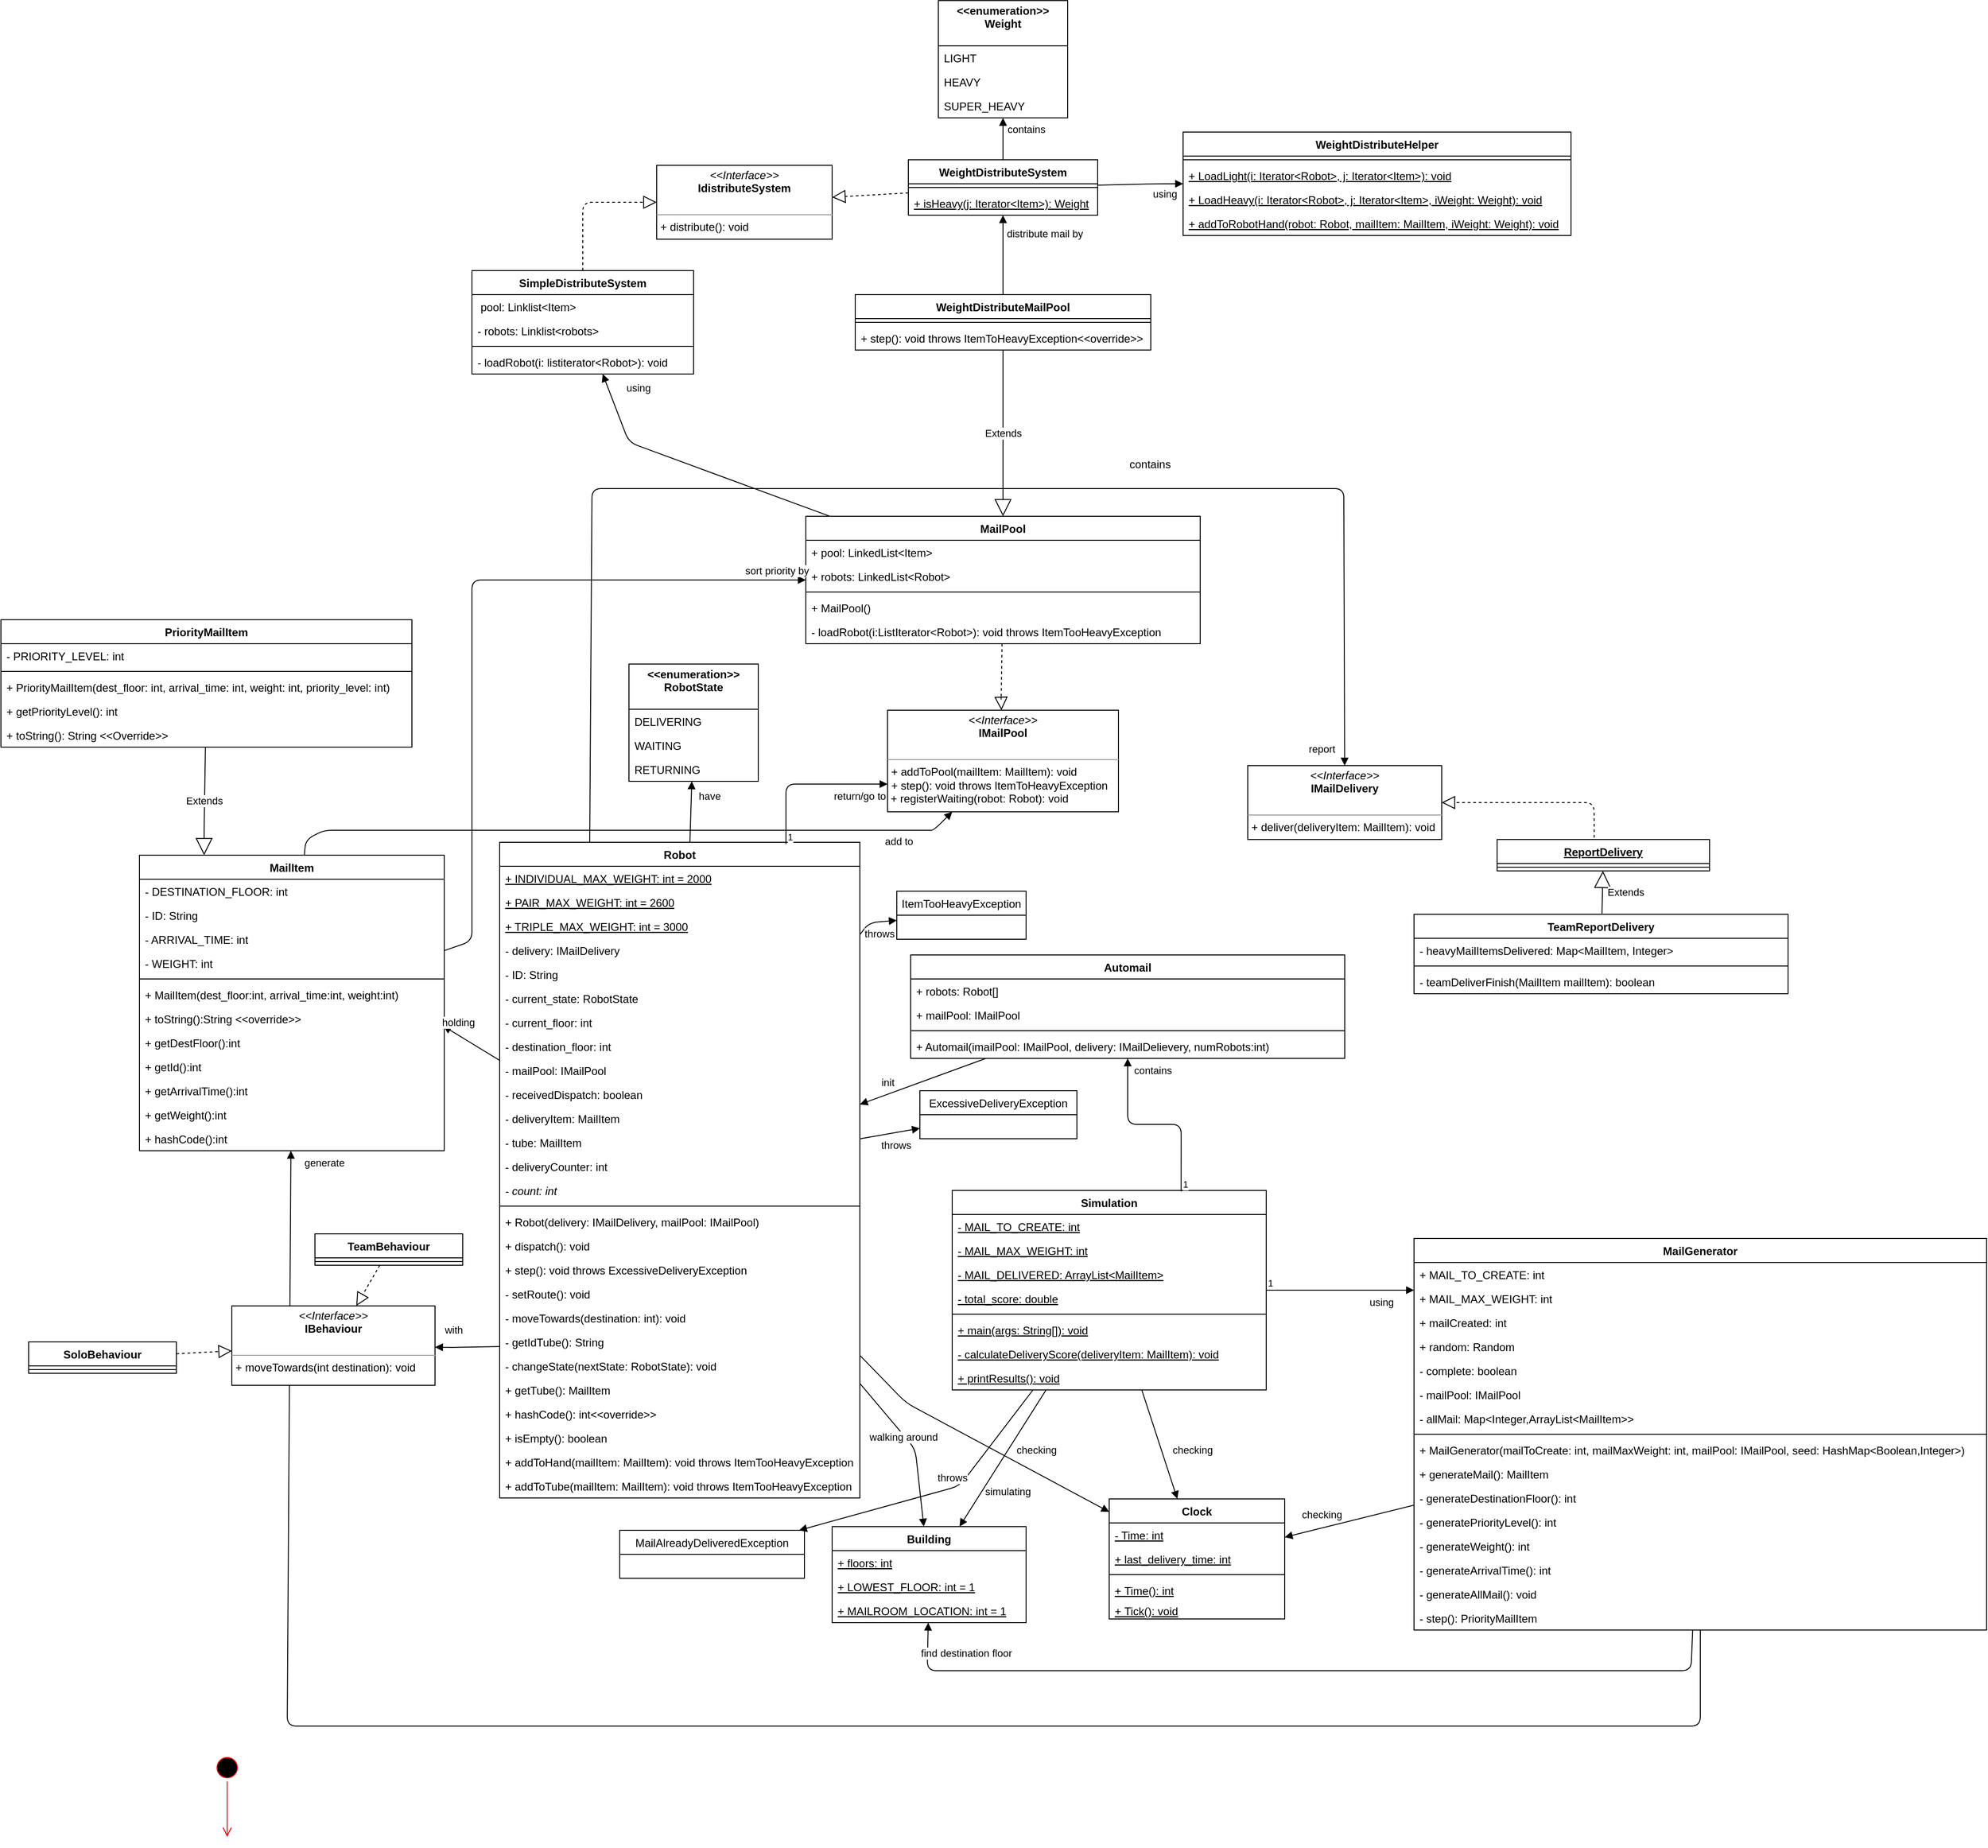 <mxfile version="10.6.3" type="github"><diagram id="WMBy4JNzaj6uFM6D7WlH" name="Page-1"><mxGraphModel dx="3198" dy="2053" grid="1" gridSize="10" guides="1" tooltips="1" connect="1" arrows="1" fold="1" page="1" pageScale="1" pageWidth="827" pageHeight="1169" math="0" shadow="0"><root><mxCell id="0"/><mxCell id="1" parent="0"/><mxCell id="nnWmIQtjTR-0IdJRERVG-1" value="Simulation" style="swimlane;fontStyle=1;align=center;verticalAlign=top;childLayout=stackLayout;horizontal=1;startSize=26;horizontalStack=0;resizeParent=1;resizeParentMax=0;resizeLast=0;collapsible=1;marginBottom=0;" parent="1" vertex="1"><mxGeometry x="-50" y="510" width="340" height="216" as="geometry"/></mxCell><mxCell id="nnWmIQtjTR-0IdJRERVG-2" value="- MAIL_TO_CREATE: int&#10;&#10;" style="text;strokeColor=none;fillColor=none;align=left;verticalAlign=top;spacingLeft=4;spacingRight=4;overflow=hidden;rotatable=0;points=[[0,0.5],[1,0.5]];portConstraint=eastwest;fontStyle=4" parent="nnWmIQtjTR-0IdJRERVG-1" vertex="1"><mxGeometry y="26" width="340" height="26" as="geometry"/></mxCell><mxCell id="nnWmIQtjTR-0IdJRERVG-5" value="- MAIL_MAX_WEIGHT: int&#10;" style="text;strokeColor=none;fillColor=none;align=left;verticalAlign=top;spacingLeft=4;spacingRight=4;overflow=hidden;rotatable=0;points=[[0,0.5],[1,0.5]];portConstraint=eastwest;fontStyle=4" parent="nnWmIQtjTR-0IdJRERVG-1" vertex="1"><mxGeometry y="52" width="340" height="26" as="geometry"/></mxCell><mxCell id="nnWmIQtjTR-0IdJRERVG-6" value="- MAIL_DELIVERED: ArrayList&lt;MailItem&gt;&#10;" style="text;strokeColor=none;fillColor=none;align=left;verticalAlign=top;spacingLeft=4;spacingRight=4;overflow=hidden;rotatable=0;points=[[0,0.5],[1,0.5]];portConstraint=eastwest;fontStyle=4" parent="nnWmIQtjTR-0IdJRERVG-1" vertex="1"><mxGeometry y="78" width="340" height="26" as="geometry"/></mxCell><mxCell id="nnWmIQtjTR-0IdJRERVG-7" value="- total_score: double&#10;" style="text;strokeColor=none;fillColor=none;align=left;verticalAlign=top;spacingLeft=4;spacingRight=4;overflow=hidden;rotatable=0;points=[[0,0.5],[1,0.5]];portConstraint=eastwest;fontStyle=4" parent="nnWmIQtjTR-0IdJRERVG-1" vertex="1"><mxGeometry y="104" width="340" height="26" as="geometry"/></mxCell><mxCell id="nnWmIQtjTR-0IdJRERVG-3" value="" style="line;strokeWidth=1;fillColor=none;align=left;verticalAlign=middle;spacingTop=-1;spacingLeft=3;spacingRight=3;rotatable=0;labelPosition=right;points=[];portConstraint=eastwest;" parent="nnWmIQtjTR-0IdJRERVG-1" vertex="1"><mxGeometry y="130" width="340" height="8" as="geometry"/></mxCell><mxCell id="nnWmIQtjTR-0IdJRERVG-4" value="+ main(args: String[]): void" style="text;strokeColor=none;fillColor=none;align=left;verticalAlign=top;spacingLeft=4;spacingRight=4;overflow=hidden;rotatable=0;points=[[0,0.5],[1,0.5]];portConstraint=eastwest;fontStyle=4" parent="nnWmIQtjTR-0IdJRERVG-1" vertex="1"><mxGeometry y="138" width="340" height="26" as="geometry"/></mxCell><mxCell id="nnWmIQtjTR-0IdJRERVG-8" value="- calculateDeliveryScore(deliveryItem: MailItem): void&#10;" style="text;strokeColor=none;fillColor=none;align=left;verticalAlign=top;spacingLeft=4;spacingRight=4;overflow=hidden;rotatable=0;points=[[0,0.5],[1,0.5]];portConstraint=eastwest;fontStyle=4" parent="nnWmIQtjTR-0IdJRERVG-1" vertex="1"><mxGeometry y="164" width="340" height="26" as="geometry"/></mxCell><mxCell id="nnWmIQtjTR-0IdJRERVG-9" value="+ printResults(): void&#10;" style="text;strokeColor=none;fillColor=none;align=left;verticalAlign=top;spacingLeft=4;spacingRight=4;overflow=hidden;rotatable=0;points=[[0,0.5],[1,0.5]];portConstraint=eastwest;fontStyle=4" parent="nnWmIQtjTR-0IdJRERVG-1" vertex="1"><mxGeometry y="190" width="340" height="26" as="geometry"/></mxCell><mxCell id="nnWmIQtjTR-0IdJRERVG-10" value="ReportDelivery" style="swimlane;fontStyle=5;align=center;verticalAlign=top;childLayout=stackLayout;horizontal=1;startSize=26;horizontalStack=0;resizeParent=1;resizeParentMax=0;resizeLast=0;collapsible=1;marginBottom=0;" parent="1" vertex="1"><mxGeometry x="540" y="130" width="230" height="34" as="geometry"/></mxCell><mxCell id="nnWmIQtjTR-0IdJRERVG-12" value="" style="line;strokeWidth=1;fillColor=none;align=left;verticalAlign=middle;spacingTop=-1;spacingLeft=3;spacingRight=3;rotatable=0;labelPosition=right;points=[];portConstraint=eastwest;" parent="nnWmIQtjTR-0IdJRERVG-10" vertex="1"><mxGeometry y="26" width="230" height="8" as="geometry"/></mxCell><mxCell id="nnWmIQtjTR-0IdJRERVG-21" value="&lt;p style=&quot;margin: 0px ; margin-top: 4px ; text-align: center&quot;&gt;&lt;i&gt;&amp;lt;&amp;lt;Interface&amp;gt;&amp;gt;&lt;/i&gt;&lt;br&gt;&lt;b&gt;IMailDelivery&lt;/b&gt;&lt;/p&gt;&lt;p style=&quot;margin: 0px ; margin-left: 4px&quot;&gt;&lt;br&gt;&lt;/p&gt;&lt;hr size=&quot;1&quot;&gt;&lt;p style=&quot;margin: 0px ; margin-left: 4px&quot;&gt;+ deliver(deliveryItem: MailItem): void&lt;br&gt;&lt;/p&gt;&lt;div&gt;&lt;br&gt;&lt;/div&gt;" style="verticalAlign=top;align=left;overflow=fill;fontSize=12;fontFamily=Helvetica;html=1;" parent="1" vertex="1"><mxGeometry x="270" y="50" width="210" height="80" as="geometry"/></mxCell><mxCell id="nnWmIQtjTR-0IdJRERVG-22" value="" style="endArrow=block;dashed=1;endFill=0;endSize=12;html=1;exitX=0.457;exitY=-0.059;exitDx=0;exitDy=0;exitPerimeter=0;" parent="1" source="nnWmIQtjTR-0IdJRERVG-10" target="nnWmIQtjTR-0IdJRERVG-21" edge="1"><mxGeometry width="160" relative="1" as="geometry"><mxPoint x="610" y="90" as="sourcePoint"/><mxPoint x="690" y="40" as="targetPoint"/><Array as="points"><mxPoint x="645" y="90"/></Array></mxGeometry></mxCell><mxCell id="KA7qS1q_nax6z3Kg3rgi-1" value="Automail" style="swimlane;fontStyle=1;align=center;verticalAlign=top;childLayout=stackLayout;horizontal=1;startSize=26;horizontalStack=0;resizeParent=1;resizeParentMax=0;resizeLast=0;collapsible=1;marginBottom=0;" parent="1" vertex="1"><mxGeometry x="-95" y="255" width="470" height="112" as="geometry"/></mxCell><mxCell id="KA7qS1q_nax6z3Kg3rgi-2" value="+ robots: Robot[]" style="text;strokeColor=none;fillColor=none;align=left;verticalAlign=top;spacingLeft=4;spacingRight=4;overflow=hidden;rotatable=0;points=[[0,0.5],[1,0.5]];portConstraint=eastwest;" parent="KA7qS1q_nax6z3Kg3rgi-1" vertex="1"><mxGeometry y="26" width="470" height="26" as="geometry"/></mxCell><mxCell id="KA7qS1q_nax6z3Kg3rgi-5" value="+ mailPool: IMailPool" style="text;strokeColor=none;fillColor=none;align=left;verticalAlign=top;spacingLeft=4;spacingRight=4;overflow=hidden;rotatable=0;points=[[0,0.5],[1,0.5]];portConstraint=eastwest;" parent="KA7qS1q_nax6z3Kg3rgi-1" vertex="1"><mxGeometry y="52" width="470" height="26" as="geometry"/></mxCell><mxCell id="KA7qS1q_nax6z3Kg3rgi-3" value="" style="line;strokeWidth=1;fillColor=none;align=left;verticalAlign=middle;spacingTop=-1;spacingLeft=3;spacingRight=3;rotatable=0;labelPosition=right;points=[];portConstraint=eastwest;" parent="KA7qS1q_nax6z3Kg3rgi-1" vertex="1"><mxGeometry y="78" width="470" height="8" as="geometry"/></mxCell><mxCell id="KA7qS1q_nax6z3Kg3rgi-4" value="+ Automail(imailPool: IMailPool, delivery: IMailDelievery, numRobots:int)&#10;&#10;" style="text;strokeColor=none;fillColor=none;align=left;verticalAlign=top;spacingLeft=4;spacingRight=4;overflow=hidden;rotatable=0;points=[[0,0.5],[1,0.5]];portConstraint=eastwest;" parent="KA7qS1q_nax6z3Kg3rgi-1" vertex="1"><mxGeometry y="86" width="470" height="26" as="geometry"/></mxCell><mxCell id="KA7qS1q_nax6z3Kg3rgi-8" value="contains&lt;br&gt;" style="endArrow=block;endFill=1;html=1;edgeStyle=orthogonalEdgeStyle;align=left;verticalAlign=top;exitX=0.729;exitY=0.005;exitDx=0;exitDy=0;exitPerimeter=0;" parent="1" source="nnWmIQtjTR-0IdJRERVG-1" target="KA7qS1q_nax6z3Kg3rgi-1" edge="1"><mxGeometry x="1" y="-5" relative="1" as="geometry"><mxPoint x="-100" y="750" as="sourcePoint"/><mxPoint x="60" y="750" as="targetPoint"/><mxPoint as="offset"/></mxGeometry></mxCell><mxCell id="KA7qS1q_nax6z3Kg3rgi-9" value="1" style="resizable=0;html=1;align=left;verticalAlign=bottom;labelBackgroundColor=#ffffff;fontSize=10;" parent="KA7qS1q_nax6z3Kg3rgi-8" connectable="0" vertex="1"><mxGeometry x="-1" relative="1" as="geometry"/></mxCell><mxCell id="KA7qS1q_nax6z3Kg3rgi-12" value="&lt;p style=&quot;margin: 0px ; margin-top: 4px ; text-align: center&quot;&gt;&lt;i&gt;&amp;lt;&amp;lt;Interface&amp;gt;&amp;gt;&lt;/i&gt;&lt;br&gt;&lt;b&gt;IMailPool&lt;/b&gt;&lt;/p&gt;&lt;p style=&quot;margin: 0px ; margin-left: 4px&quot;&gt;&lt;br&gt;&lt;/p&gt;&lt;hr size=&quot;1&quot;&gt;&lt;p style=&quot;margin: 0px ; margin-left: 4px&quot;&gt;+ addToPool(mailItem: MailItem): void&lt;br&gt;&lt;/p&gt;&lt;p style=&quot;margin: 0px ; margin-left: 4px&quot;&gt;+ step(): void throws ItemToHeavyException&lt;br&gt;&lt;/p&gt;&lt;div&gt;&amp;nbsp;+ registerWaiting(robot: Robot): void&lt;br&gt;&lt;/div&gt;" style="verticalAlign=top;align=left;overflow=fill;fontSize=12;fontFamily=Helvetica;html=1;" parent="1" vertex="1"><mxGeometry x="-120" y="-10" width="250" height="110" as="geometry"/></mxCell><mxCell id="KA7qS1q_nax6z3Kg3rgi-16" value="MailPool" style="swimlane;fontStyle=1;align=center;verticalAlign=top;childLayout=stackLayout;horizontal=1;startSize=26;horizontalStack=0;resizeParent=1;resizeParentMax=0;resizeLast=0;collapsible=1;marginBottom=0;" parent="1" vertex="1"><mxGeometry x="-208.5" y="-220" width="427" height="138" as="geometry"/></mxCell><mxCell id="KA7qS1q_nax6z3Kg3rgi-17" value="+ pool: LinkedList&lt;Item&gt;" style="text;strokeColor=none;fillColor=none;align=left;verticalAlign=top;spacingLeft=4;spacingRight=4;overflow=hidden;rotatable=0;points=[[0,0.5],[1,0.5]];portConstraint=eastwest;" parent="KA7qS1q_nax6z3Kg3rgi-16" vertex="1"><mxGeometry y="26" width="427" height="26" as="geometry"/></mxCell><mxCell id="KA7qS1q_nax6z3Kg3rgi-23" value="+ robots: LinkedList&lt;Robot&gt;" style="text;strokeColor=none;fillColor=none;align=left;verticalAlign=top;spacingLeft=4;spacingRight=4;overflow=hidden;rotatable=0;points=[[0,0.5],[1,0.5]];portConstraint=eastwest;" parent="KA7qS1q_nax6z3Kg3rgi-16" vertex="1"><mxGeometry y="52" width="427" height="26" as="geometry"/></mxCell><mxCell id="KA7qS1q_nax6z3Kg3rgi-18" value="" style="line;strokeWidth=1;fillColor=none;align=left;verticalAlign=middle;spacingTop=-1;spacingLeft=3;spacingRight=3;rotatable=0;labelPosition=right;points=[];portConstraint=eastwest;" parent="KA7qS1q_nax6z3Kg3rgi-16" vertex="1"><mxGeometry y="78" width="427" height="8" as="geometry"/></mxCell><mxCell id="KA7qS1q_nax6z3Kg3rgi-19" value="+ MailPool()" style="text;strokeColor=none;fillColor=none;align=left;verticalAlign=top;spacingLeft=4;spacingRight=4;overflow=hidden;rotatable=0;points=[[0,0.5],[1,0.5]];portConstraint=eastwest;" parent="KA7qS1q_nax6z3Kg3rgi-16" vertex="1"><mxGeometry y="86" width="427" height="26" as="geometry"/></mxCell><mxCell id="KA7qS1q_nax6z3Kg3rgi-24" value="- loadRobot(i:ListIterator&lt;Robot&gt;): void throws ItemTooHeavyException&#10;" style="text;strokeColor=none;fillColor=none;align=left;verticalAlign=top;spacingLeft=4;spacingRight=4;overflow=hidden;rotatable=0;points=[[0,0.5],[1,0.5]];portConstraint=eastwest;" parent="KA7qS1q_nax6z3Kg3rgi-16" vertex="1"><mxGeometry y="112" width="427" height="26" as="geometry"/></mxCell><mxCell id="KA7qS1q_nax6z3Kg3rgi-20" value="" style="endArrow=block;dashed=1;endFill=0;endSize=12;html=1;" parent="1" source="KA7qS1q_nax6z3Kg3rgi-16" target="KA7qS1q_nax6z3Kg3rgi-12" edge="1"><mxGeometry width="160" relative="1" as="geometry"><mxPoint x="-290" y="190" as="sourcePoint"/><mxPoint x="-130" y="190" as="targetPoint"/><Array as="points"><mxPoint x="3" y="-20"/></Array></mxGeometry></mxCell><mxCell id="KA7qS1q_nax6z3Kg3rgi-25" value="Robot" style="swimlane;fontStyle=1;align=center;verticalAlign=top;childLayout=stackLayout;horizontal=1;startSize=26;horizontalStack=0;resizeParent=1;resizeParentMax=0;resizeLast=0;collapsible=1;marginBottom=0;" parent="1" vertex="1"><mxGeometry x="-540" y="133" width="390" height="710" as="geometry"/></mxCell><mxCell id="KA7qS1q_nax6z3Kg3rgi-26" value="+ INDIVIDUAL_MAX_WEIGHT: int = 2000&#10;" style="text;strokeColor=none;fillColor=none;align=left;verticalAlign=top;spacingLeft=4;spacingRight=4;overflow=hidden;rotatable=0;points=[[0,0.5],[1,0.5]];portConstraint=eastwest;fontStyle=4" parent="KA7qS1q_nax6z3Kg3rgi-25" vertex="1"><mxGeometry y="26" width="390" height="26" as="geometry"/></mxCell><mxCell id="KA7qS1q_nax6z3Kg3rgi-29" value="+ PAIR_MAX_WEIGHT: int = 2600&#10;" style="text;strokeColor=none;fillColor=none;align=left;verticalAlign=top;spacingLeft=4;spacingRight=4;overflow=hidden;rotatable=0;points=[[0,0.5],[1,0.5]];portConstraint=eastwest;fontStyle=4" parent="KA7qS1q_nax6z3Kg3rgi-25" vertex="1"><mxGeometry y="52" width="390" height="26" as="geometry"/></mxCell><mxCell id="KA7qS1q_nax6z3Kg3rgi-30" value="+ TRIPLE_MAX_WEIGHT: int = 3000&#10;" style="text;strokeColor=none;fillColor=none;align=left;verticalAlign=top;spacingLeft=4;spacingRight=4;overflow=hidden;rotatable=0;points=[[0,0.5],[1,0.5]];portConstraint=eastwest;fontStyle=4" parent="KA7qS1q_nax6z3Kg3rgi-25" vertex="1"><mxGeometry y="78" width="390" height="26" as="geometry"/></mxCell><mxCell id="KA7qS1q_nax6z3Kg3rgi-31" value="- delivery: IMailDelivery&#10;" style="text;strokeColor=none;fillColor=none;align=left;verticalAlign=top;spacingLeft=4;spacingRight=4;overflow=hidden;rotatable=0;points=[[0,0.5],[1,0.5]];portConstraint=eastwest;fontStyle=0" parent="KA7qS1q_nax6z3Kg3rgi-25" vertex="1"><mxGeometry y="104" width="390" height="26" as="geometry"/></mxCell><mxCell id="KA7qS1q_nax6z3Kg3rgi-32" value="- ID: String&#10;" style="text;strokeColor=none;fillColor=none;align=left;verticalAlign=top;spacingLeft=4;spacingRight=4;overflow=hidden;rotatable=0;points=[[0,0.5],[1,0.5]];portConstraint=eastwest;fontStyle=0" parent="KA7qS1q_nax6z3Kg3rgi-25" vertex="1"><mxGeometry y="130" width="390" height="26" as="geometry"/></mxCell><mxCell id="KA7qS1q_nax6z3Kg3rgi-33" value="- current_state: RobotState&#10;" style="text;strokeColor=none;fillColor=none;align=left;verticalAlign=top;spacingLeft=4;spacingRight=4;overflow=hidden;rotatable=0;points=[[0,0.5],[1,0.5]];portConstraint=eastwest;fontStyle=0" parent="KA7qS1q_nax6z3Kg3rgi-25" vertex="1"><mxGeometry y="156" width="390" height="26" as="geometry"/></mxCell><mxCell id="KA7qS1q_nax6z3Kg3rgi-45" value="- current_floor: int&#10;" style="text;strokeColor=none;fillColor=none;align=left;verticalAlign=top;spacingLeft=4;spacingRight=4;overflow=hidden;rotatable=0;points=[[0,0.5],[1,0.5]];portConstraint=eastwest;fontStyle=0" parent="KA7qS1q_nax6z3Kg3rgi-25" vertex="1"><mxGeometry y="182" width="390" height="26" as="geometry"/></mxCell><mxCell id="KA7qS1q_nax6z3Kg3rgi-46" value="- destination_floor: int&#10;" style="text;strokeColor=none;fillColor=none;align=left;verticalAlign=top;spacingLeft=4;spacingRight=4;overflow=hidden;rotatable=0;points=[[0,0.5],[1,0.5]];portConstraint=eastwest;fontStyle=0" parent="KA7qS1q_nax6z3Kg3rgi-25" vertex="1"><mxGeometry y="208" width="390" height="26" as="geometry"/></mxCell><mxCell id="KA7qS1q_nax6z3Kg3rgi-47" value="- mailPool: IMailPool&#10;" style="text;strokeColor=none;fillColor=none;align=left;verticalAlign=top;spacingLeft=4;spacingRight=4;overflow=hidden;rotatable=0;points=[[0,0.5],[1,0.5]];portConstraint=eastwest;fontStyle=0" parent="KA7qS1q_nax6z3Kg3rgi-25" vertex="1"><mxGeometry y="234" width="390" height="26" as="geometry"/></mxCell><mxCell id="KA7qS1q_nax6z3Kg3rgi-52" value="- receivedDispatch: boolean&#10;" style="text;strokeColor=none;fillColor=none;align=left;verticalAlign=top;spacingLeft=4;spacingRight=4;overflow=hidden;rotatable=0;points=[[0,0.5],[1,0.5]];portConstraint=eastwest;fontStyle=0" parent="KA7qS1q_nax6z3Kg3rgi-25" vertex="1"><mxGeometry y="260" width="390" height="26" as="geometry"/></mxCell><mxCell id="KA7qS1q_nax6z3Kg3rgi-53" value="- deliveryItem: MailItem&#10;" style="text;strokeColor=none;fillColor=none;align=left;verticalAlign=top;spacingLeft=4;spacingRight=4;overflow=hidden;rotatable=0;points=[[0,0.5],[1,0.5]];portConstraint=eastwest;fontStyle=0" parent="KA7qS1q_nax6z3Kg3rgi-25" vertex="1"><mxGeometry y="286" width="390" height="26" as="geometry"/></mxCell><mxCell id="KA7qS1q_nax6z3Kg3rgi-69" value="- tube: MailItem&#10;" style="text;strokeColor=none;fillColor=none;align=left;verticalAlign=top;spacingLeft=4;spacingRight=4;overflow=hidden;rotatable=0;points=[[0,0.5],[1,0.5]];portConstraint=eastwest;fontStyle=0" parent="KA7qS1q_nax6z3Kg3rgi-25" vertex="1"><mxGeometry y="312" width="390" height="26" as="geometry"/></mxCell><mxCell id="KA7qS1q_nax6z3Kg3rgi-70" value="- deliveryCounter: int&#10;" style="text;strokeColor=none;fillColor=none;align=left;verticalAlign=top;spacingLeft=4;spacingRight=4;overflow=hidden;rotatable=0;points=[[0,0.5],[1,0.5]];portConstraint=eastwest;fontStyle=0" parent="KA7qS1q_nax6z3Kg3rgi-25" vertex="1"><mxGeometry y="338" width="390" height="26" as="geometry"/></mxCell><mxCell id="KA7qS1q_nax6z3Kg3rgi-98" value="- count: int&#10;" style="text;strokeColor=none;fillColor=none;align=left;verticalAlign=top;spacingLeft=4;spacingRight=4;overflow=hidden;rotatable=0;points=[[0,0.5],[1,0.5]];portConstraint=eastwest;fontStyle=2" parent="KA7qS1q_nax6z3Kg3rgi-25" vertex="1"><mxGeometry y="364" width="390" height="26" as="geometry"/></mxCell><mxCell id="KA7qS1q_nax6z3Kg3rgi-27" value="" style="line;strokeWidth=1;fillColor=none;align=left;verticalAlign=middle;spacingTop=-1;spacingLeft=3;spacingRight=3;rotatable=0;labelPosition=right;points=[];portConstraint=eastwest;" parent="KA7qS1q_nax6z3Kg3rgi-25" vertex="1"><mxGeometry y="390" width="390" height="8" as="geometry"/></mxCell><mxCell id="KA7qS1q_nax6z3Kg3rgi-28" value="+ Robot(delivery: IMailDelivery, mailPool: IMailPool)&#10;" style="text;strokeColor=none;fillColor=none;align=left;verticalAlign=top;spacingLeft=4;spacingRight=4;overflow=hidden;rotatable=0;points=[[0,0.5],[1,0.5]];portConstraint=eastwest;" parent="KA7qS1q_nax6z3Kg3rgi-25" vertex="1"><mxGeometry y="398" width="390" height="26" as="geometry"/></mxCell><mxCell id="KA7qS1q_nax6z3Kg3rgi-72" value="+ dispatch(): void&#10;" style="text;strokeColor=none;fillColor=none;align=left;verticalAlign=top;spacingLeft=4;spacingRight=4;overflow=hidden;rotatable=0;points=[[0,0.5],[1,0.5]];portConstraint=eastwest;" parent="KA7qS1q_nax6z3Kg3rgi-25" vertex="1"><mxGeometry y="424" width="390" height="26" as="geometry"/></mxCell><mxCell id="KA7qS1q_nax6z3Kg3rgi-88" value="+ step(): void throws ExcessiveDeliveryException&#10;" style="text;strokeColor=none;fillColor=none;align=left;verticalAlign=top;spacingLeft=4;spacingRight=4;overflow=hidden;rotatable=0;points=[[0,0.5],[1,0.5]];portConstraint=eastwest;" parent="KA7qS1q_nax6z3Kg3rgi-25" vertex="1"><mxGeometry y="450" width="390" height="26" as="geometry"/></mxCell><mxCell id="KA7qS1q_nax6z3Kg3rgi-89" value="- setRoute(): void&#10;" style="text;strokeColor=none;fillColor=none;align=left;verticalAlign=top;spacingLeft=4;spacingRight=4;overflow=hidden;rotatable=0;points=[[0,0.5],[1,0.5]];portConstraint=eastwest;" parent="KA7qS1q_nax6z3Kg3rgi-25" vertex="1"><mxGeometry y="476" width="390" height="26" as="geometry"/></mxCell><mxCell id="KA7qS1q_nax6z3Kg3rgi-92" value="- moveTowards(destination: int): void&#10;" style="text;strokeColor=none;fillColor=none;align=left;verticalAlign=top;spacingLeft=4;spacingRight=4;overflow=hidden;rotatable=0;points=[[0,0.5],[1,0.5]];portConstraint=eastwest;" parent="KA7qS1q_nax6z3Kg3rgi-25" vertex="1"><mxGeometry y="502" width="390" height="26" as="geometry"/></mxCell><mxCell id="KA7qS1q_nax6z3Kg3rgi-93" value="- getIdTube(): String&#10;" style="text;strokeColor=none;fillColor=none;align=left;verticalAlign=top;spacingLeft=4;spacingRight=4;overflow=hidden;rotatable=0;points=[[0,0.5],[1,0.5]];portConstraint=eastwest;" parent="KA7qS1q_nax6z3Kg3rgi-25" vertex="1"><mxGeometry y="528" width="390" height="26" as="geometry"/></mxCell><mxCell id="KA7qS1q_nax6z3Kg3rgi-94" value="- changeState(nextState: RobotState): void&#10;" style="text;strokeColor=none;fillColor=none;align=left;verticalAlign=top;spacingLeft=4;spacingRight=4;overflow=hidden;rotatable=0;points=[[0,0.5],[1,0.5]];portConstraint=eastwest;" parent="KA7qS1q_nax6z3Kg3rgi-25" vertex="1"><mxGeometry y="554" width="390" height="26" as="geometry"/></mxCell><mxCell id="KA7qS1q_nax6z3Kg3rgi-95" value="+ getTube(): MailItem&#10;" style="text;strokeColor=none;fillColor=none;align=left;verticalAlign=top;spacingLeft=4;spacingRight=4;overflow=hidden;rotatable=0;points=[[0,0.5],[1,0.5]];portConstraint=eastwest;" parent="KA7qS1q_nax6z3Kg3rgi-25" vertex="1"><mxGeometry y="580" width="390" height="26" as="geometry"/></mxCell><mxCell id="KA7qS1q_nax6z3Kg3rgi-96" value="+ hashCode(): int&lt;&lt;override&gt;&gt;&#10;" style="text;strokeColor=none;fillColor=none;align=left;verticalAlign=top;spacingLeft=4;spacingRight=4;overflow=hidden;rotatable=0;points=[[0,0.5],[1,0.5]];portConstraint=eastwest;" parent="KA7qS1q_nax6z3Kg3rgi-25" vertex="1"><mxGeometry y="606" width="390" height="26" as="geometry"/></mxCell><mxCell id="KA7qS1q_nax6z3Kg3rgi-99" value="+ isEmpty(): boolean&#10;" style="text;strokeColor=none;fillColor=none;align=left;verticalAlign=top;spacingLeft=4;spacingRight=4;overflow=hidden;rotatable=0;points=[[0,0.5],[1,0.5]];portConstraint=eastwest;" parent="KA7qS1q_nax6z3Kg3rgi-25" vertex="1"><mxGeometry y="632" width="390" height="26" as="geometry"/></mxCell><mxCell id="KA7qS1q_nax6z3Kg3rgi-100" value="+ addToHand(mailItem: MailItem): void throws ItemTooHeavyException&#10;" style="text;strokeColor=none;fillColor=none;align=left;verticalAlign=top;spacingLeft=4;spacingRight=4;overflow=hidden;rotatable=0;points=[[0,0.5],[1,0.5]];portConstraint=eastwest;" parent="KA7qS1q_nax6z3Kg3rgi-25" vertex="1"><mxGeometry y="658" width="390" height="26" as="geometry"/></mxCell><mxCell id="KA7qS1q_nax6z3Kg3rgi-104" value="+ addToTube(mailItem: MailItem): void throws ItemTooHeavyException&#10;" style="text;strokeColor=none;fillColor=none;align=left;verticalAlign=top;spacingLeft=4;spacingRight=4;overflow=hidden;rotatable=0;points=[[0,0.5],[1,0.5]];portConstraint=eastwest;" parent="KA7qS1q_nax6z3Kg3rgi-25" vertex="1"><mxGeometry y="684" width="390" height="26" as="geometry"/></mxCell><mxCell id="KA7qS1q_nax6z3Kg3rgi-40" value="&lt;&lt;enumeration&gt;&gt;&#10;RobotState&#10; " style="swimlane;fontStyle=1;childLayout=stackLayout;horizontal=1;startSize=49;fillColor=none;horizontalStack=0;resizeParent=1;resizeParentMax=0;resizeLast=0;collapsible=1;marginBottom=0;" parent="1" vertex="1"><mxGeometry x="-400" y="-60" width="140" height="127" as="geometry"/></mxCell><mxCell id="KA7qS1q_nax6z3Kg3rgi-41" value="DELIVERING" style="text;strokeColor=none;fillColor=none;align=left;verticalAlign=top;spacingLeft=4;spacingRight=4;overflow=hidden;rotatable=0;points=[[0,0.5],[1,0.5]];portConstraint=eastwest;" parent="KA7qS1q_nax6z3Kg3rgi-40" vertex="1"><mxGeometry y="49" width="140" height="26" as="geometry"/></mxCell><mxCell id="KA7qS1q_nax6z3Kg3rgi-42" value="WAITING" style="text;strokeColor=none;fillColor=none;align=left;verticalAlign=top;spacingLeft=4;spacingRight=4;overflow=hidden;rotatable=0;points=[[0,0.5],[1,0.5]];portConstraint=eastwest;" parent="KA7qS1q_nax6z3Kg3rgi-40" vertex="1"><mxGeometry y="75" width="140" height="26" as="geometry"/></mxCell><mxCell id="KA7qS1q_nax6z3Kg3rgi-43" value="RETURNING" style="text;strokeColor=none;fillColor=none;align=left;verticalAlign=top;spacingLeft=4;spacingRight=4;overflow=hidden;rotatable=0;points=[[0,0.5],[1,0.5]];portConstraint=eastwest;" parent="KA7qS1q_nax6z3Kg3rgi-40" vertex="1"><mxGeometry y="101" width="140" height="26" as="geometry"/></mxCell><mxCell id="KA7qS1q_nax6z3Kg3rgi-44" value="have&lt;br&gt;" style="html=1;verticalAlign=bottom;endArrow=block;" parent="1" source="KA7qS1q_nax6z3Kg3rgi-25" target="KA7qS1q_nax6z3Kg3rgi-40" edge="1"><mxGeometry x="0.27" y="-20" width="80" relative="1" as="geometry"><mxPoint x="-330" y="130" as="sourcePoint"/><mxPoint x="-430" y="32" as="targetPoint"/><Array as="points"/><mxPoint as="offset"/></mxGeometry></mxCell><mxCell id="KA7qS1q_nax6z3Kg3rgi-48" value="init&lt;br&gt;" style="html=1;verticalAlign=bottom;endArrow=block;" parent="1" source="KA7qS1q_nax6z3Kg3rgi-1" target="KA7qS1q_nax6z3Kg3rgi-25" edge="1"><mxGeometry x="0.539" y="-4" width="80" relative="1" as="geometry"><mxPoint x="-100" y="304" as="sourcePoint"/><mxPoint x="-140" y="320" as="targetPoint"/><Array as="points"/><mxPoint as="offset"/></mxGeometry></mxCell><mxCell id="KA7qS1q_nax6z3Kg3rgi-49" value="return/go&amp;nbsp;to" style="endArrow=block;endFill=1;html=1;edgeStyle=orthogonalEdgeStyle;align=left;verticalAlign=top;" parent="1" target="KA7qS1q_nax6z3Kg3rgi-12" edge="1"><mxGeometry x="0.314" relative="1" as="geometry"><mxPoint x="-230" y="135" as="sourcePoint"/><mxPoint x="-50" y="210.5" as="targetPoint"/><Array as="points"><mxPoint x="-230" y="135"/><mxPoint x="-230" y="70"/></Array><mxPoint as="offset"/></mxGeometry></mxCell><mxCell id="KA7qS1q_nax6z3Kg3rgi-50" value="1" style="resizable=0;html=1;align=left;verticalAlign=bottom;labelBackgroundColor=#ffffff;fontSize=10;" parent="KA7qS1q_nax6z3Kg3rgi-49" connectable="0" vertex="1"><mxGeometry x="-1" relative="1" as="geometry"/></mxCell><mxCell id="KA7qS1q_nax6z3Kg3rgi-51" value="report&lt;br&gt;" style="html=1;verticalAlign=bottom;endArrow=block;exitX=0.25;exitY=0;exitDx=0;exitDy=0;" parent="1" source="KA7qS1q_nax6z3Kg3rgi-25" target="nnWmIQtjTR-0IdJRERVG-21" edge="1"><mxGeometry x="0.987" y="-25" width="80" relative="1" as="geometry"><mxPoint x="-200" y="409.5" as="sourcePoint"/><mxPoint x="-120" y="409.5" as="targetPoint"/><Array as="points"><mxPoint x="-440" y="-250"/><mxPoint x="374" y="-250"/></Array><mxPoint as="offset"/></mxGeometry></mxCell><mxCell id="KA7qS1q_nax6z3Kg3rgi-54" value="MailItem" style="swimlane;fontStyle=1;align=center;verticalAlign=top;childLayout=stackLayout;horizontal=1;startSize=26;horizontalStack=0;resizeParent=1;resizeParentMax=0;resizeLast=0;collapsible=1;marginBottom=0;" parent="1" vertex="1"><mxGeometry x="-930" y="147" width="330" height="320" as="geometry"/></mxCell><mxCell id="KA7qS1q_nax6z3Kg3rgi-55" value="- DESTINATION_FLOOR: int&#10;" style="text;strokeColor=none;fillColor=none;align=left;verticalAlign=top;spacingLeft=4;spacingRight=4;overflow=hidden;rotatable=0;points=[[0,0.5],[1,0.5]];portConstraint=eastwest;fontStyle=0" parent="KA7qS1q_nax6z3Kg3rgi-54" vertex="1"><mxGeometry y="26" width="330" height="26" as="geometry"/></mxCell><mxCell id="KA7qS1q_nax6z3Kg3rgi-58" value="- ID: String&#10;" style="text;strokeColor=none;fillColor=none;align=left;verticalAlign=top;spacingLeft=4;spacingRight=4;overflow=hidden;rotatable=0;points=[[0,0.5],[1,0.5]];portConstraint=eastwest;fontStyle=0" parent="KA7qS1q_nax6z3Kg3rgi-54" vertex="1"><mxGeometry y="52" width="330" height="26" as="geometry"/></mxCell><mxCell id="KA7qS1q_nax6z3Kg3rgi-59" value="- ARRIVAL_TIME: int&#10;" style="text;strokeColor=none;fillColor=none;align=left;verticalAlign=top;spacingLeft=4;spacingRight=4;overflow=hidden;rotatable=0;points=[[0,0.5],[1,0.5]];portConstraint=eastwest;fontStyle=0" parent="KA7qS1q_nax6z3Kg3rgi-54" vertex="1"><mxGeometry y="78" width="330" height="26" as="geometry"/></mxCell><mxCell id="KA7qS1q_nax6z3Kg3rgi-60" value="- WEIGHT: int&#10;" style="text;strokeColor=none;fillColor=none;align=left;verticalAlign=top;spacingLeft=4;spacingRight=4;overflow=hidden;rotatable=0;points=[[0,0.5],[1,0.5]];portConstraint=eastwest;fontStyle=0" parent="KA7qS1q_nax6z3Kg3rgi-54" vertex="1"><mxGeometry y="104" width="330" height="26" as="geometry"/></mxCell><mxCell id="KA7qS1q_nax6z3Kg3rgi-56" value="" style="line;strokeWidth=1;fillColor=none;align=left;verticalAlign=middle;spacingTop=-1;spacingLeft=3;spacingRight=3;rotatable=0;labelPosition=right;points=[];portConstraint=eastwest;" parent="KA7qS1q_nax6z3Kg3rgi-54" vertex="1"><mxGeometry y="130" width="330" height="8" as="geometry"/></mxCell><mxCell id="KA7qS1q_nax6z3Kg3rgi-57" value="+ MailItem(dest_floor:int, arrival_time:int, weight:int)&#10;" style="text;strokeColor=none;fillColor=none;align=left;verticalAlign=top;spacingLeft=4;spacingRight=4;overflow=hidden;rotatable=0;points=[[0,0.5],[1,0.5]];portConstraint=eastwest;" parent="KA7qS1q_nax6z3Kg3rgi-54" vertex="1"><mxGeometry y="138" width="330" height="26" as="geometry"/></mxCell><mxCell id="KA7qS1q_nax6z3Kg3rgi-61" value="+ toString():String &lt;&lt;override&gt;&gt;&#10;" style="text;strokeColor=none;fillColor=none;align=left;verticalAlign=top;spacingLeft=4;spacingRight=4;overflow=hidden;rotatable=0;points=[[0,0.5],[1,0.5]];portConstraint=eastwest;" parent="KA7qS1q_nax6z3Kg3rgi-54" vertex="1"><mxGeometry y="164" width="330" height="26" as="geometry"/></mxCell><mxCell id="KA7qS1q_nax6z3Kg3rgi-62" value="+ getDestFloor():int&#10;" style="text;strokeColor=none;fillColor=none;align=left;verticalAlign=top;spacingLeft=4;spacingRight=4;overflow=hidden;rotatable=0;points=[[0,0.5],[1,0.5]];portConstraint=eastwest;" parent="KA7qS1q_nax6z3Kg3rgi-54" vertex="1"><mxGeometry y="190" width="330" height="26" as="geometry"/></mxCell><mxCell id="KA7qS1q_nax6z3Kg3rgi-63" value="+ getId():int&#10;" style="text;strokeColor=none;fillColor=none;align=left;verticalAlign=top;spacingLeft=4;spacingRight=4;overflow=hidden;rotatable=0;points=[[0,0.5],[1,0.5]];portConstraint=eastwest;" parent="KA7qS1q_nax6z3Kg3rgi-54" vertex="1"><mxGeometry y="216" width="330" height="26" as="geometry"/></mxCell><mxCell id="KA7qS1q_nax6z3Kg3rgi-64" value="+ getArrivalTime():int&#10;" style="text;strokeColor=none;fillColor=none;align=left;verticalAlign=top;spacingLeft=4;spacingRight=4;overflow=hidden;rotatable=0;points=[[0,0.5],[1,0.5]];portConstraint=eastwest;" parent="KA7qS1q_nax6z3Kg3rgi-54" vertex="1"><mxGeometry y="242" width="330" height="26" as="geometry"/></mxCell><mxCell id="KA7qS1q_nax6z3Kg3rgi-66" value="+ getWeight():int&#10;" style="text;strokeColor=none;fillColor=none;align=left;verticalAlign=top;spacingLeft=4;spacingRight=4;overflow=hidden;rotatable=0;points=[[0,0.5],[1,0.5]];portConstraint=eastwest;" parent="KA7qS1q_nax6z3Kg3rgi-54" vertex="1"><mxGeometry y="268" width="330" height="26" as="geometry"/></mxCell><mxCell id="KA7qS1q_nax6z3Kg3rgi-67" value="+ hashCode():int&#10;" style="text;strokeColor=none;fillColor=none;align=left;verticalAlign=top;spacingLeft=4;spacingRight=4;overflow=hidden;rotatable=0;points=[[0,0.5],[1,0.5]];portConstraint=eastwest;" parent="KA7qS1q_nax6z3Kg3rgi-54" vertex="1"><mxGeometry y="294" width="330" height="26" as="geometry"/></mxCell><mxCell id="KA7qS1q_nax6z3Kg3rgi-68" value="holding&lt;br&gt;" style="html=1;verticalAlign=bottom;endArrow=block;entryX=0.997;entryY=0.808;entryDx=0;entryDy=0;entryPerimeter=0;" parent="1" source="KA7qS1q_nax6z3Kg3rgi-25" target="KA7qS1q_nax6z3Kg3rgi-61" edge="1"><mxGeometry x="0.539" y="-4" width="80" relative="1" as="geometry"><mxPoint x="-570" y="410.5" as="sourcePoint"/><mxPoint x="-490" y="410.5" as="targetPoint"/><mxPoint as="offset"/></mxGeometry></mxCell><mxCell id="KA7qS1q_nax6z3Kg3rgi-73" value="MailAlreadyDeliveredException" style="swimlane;fontStyle=0;childLayout=stackLayout;horizontal=1;startSize=26;fillColor=none;horizontalStack=0;resizeParent=1;resizeParentMax=0;resizeLast=0;collapsible=1;marginBottom=0;" parent="1" vertex="1"><mxGeometry x="-410" y="878" width="200" height="52" as="geometry"/></mxCell><mxCell id="KA7qS1q_nax6z3Kg3rgi-77" value="ItemTooHeavyException" style="swimlane;fontStyle=0;childLayout=stackLayout;horizontal=1;startSize=26;fillColor=none;horizontalStack=0;resizeParent=1;resizeParentMax=0;resizeLast=0;collapsible=1;marginBottom=0;" parent="1" vertex="1"><mxGeometry x="-110" y="186" width="140" height="52" as="geometry"/></mxCell><mxCell id="KA7qS1q_nax6z3Kg3rgi-81" value="ExcessiveDeliveryException" style="swimlane;fontStyle=0;childLayout=stackLayout;horizontal=1;startSize=26;fillColor=none;horizontalStack=0;resizeParent=1;resizeParentMax=0;resizeLast=0;collapsible=1;marginBottom=0;" parent="1" vertex="1"><mxGeometry x="-85" y="402" width="170" height="52" as="geometry"/></mxCell><mxCell id="KA7qS1q_nax6z3Kg3rgi-91" value="throws&lt;br&gt;" style="html=1;verticalAlign=bottom;endArrow=block;" parent="1" source="KA7qS1q_nax6z3Kg3rgi-25" target="KA7qS1q_nax6z3Kg3rgi-81" edge="1"><mxGeometry x="0.044" y="-22" width="80" relative="1" as="geometry"><mxPoint x="-85" y="412.371" as="sourcePoint"/><mxPoint x="-150" y="400.419" as="targetPoint"/><Array as="points"/><mxPoint x="1" as="offset"/></mxGeometry></mxCell><mxCell id="KA7qS1q_nax6z3Kg3rgi-102" value="throws&lt;br&gt;" style="html=1;verticalAlign=bottom;endArrow=block;" parent="1" source="KA7qS1q_nax6z3Kg3rgi-25" target="KA7qS1q_nax6z3Kg3rgi-77" edge="1"><mxGeometry x="0.044" y="-22" width="80" relative="1" as="geometry"><mxPoint x="-140" y="458.435" as="sourcePoint"/><mxPoint x="-75" y="449.58" as="targetPoint"/><Array as="points"><mxPoint x="-140" y="220"/></Array><mxPoint x="1" as="offset"/></mxGeometry></mxCell><mxCell id="KA7qS1q_nax6z3Kg3rgi-113" value="contains&lt;br&gt;" style="text;html=1;" parent="1" vertex="1"><mxGeometry x="140" y="-290" width="60" height="30" as="geometry"/></mxCell><mxCell id="KA7qS1q_nax6z3Kg3rgi-121" value="Extends" style="endArrow=block;endSize=16;endFill=0;html=1;" parent="1" source="KA7qS1q_nax6z3Kg3rgi-126" target="KA7qS1q_nax6z3Kg3rgi-54" edge="1"><mxGeometry width="160" relative="1" as="geometry"><mxPoint x="-765" y="30" as="sourcePoint"/><mxPoint x="-950" y="244" as="targetPoint"/><Array as="points"><mxPoint x="-860" y="120"/><mxPoint x="-860" y="147"/></Array></mxGeometry></mxCell><mxCell id="KA7qS1q_nax6z3Kg3rgi-126" value="PriorityMailItem" style="swimlane;fontStyle=1;align=center;verticalAlign=top;childLayout=stackLayout;horizontal=1;startSize=26;horizontalStack=0;resizeParent=1;resizeParentMax=0;resizeLast=0;collapsible=1;marginBottom=0;" parent="1" vertex="1"><mxGeometry x="-1080" y="-108" width="445" height="138" as="geometry"/></mxCell><mxCell id="KA7qS1q_nax6z3Kg3rgi-127" value="- PRIORITY_LEVEL: int&#10;" style="text;strokeColor=none;fillColor=none;align=left;verticalAlign=top;spacingLeft=4;spacingRight=4;overflow=hidden;rotatable=0;points=[[0,0.5],[1,0.5]];portConstraint=eastwest;" parent="KA7qS1q_nax6z3Kg3rgi-126" vertex="1"><mxGeometry y="26" width="445" height="26" as="geometry"/></mxCell><mxCell id="KA7qS1q_nax6z3Kg3rgi-128" value="" style="line;strokeWidth=1;fillColor=none;align=left;verticalAlign=middle;spacingTop=-1;spacingLeft=3;spacingRight=3;rotatable=0;labelPosition=right;points=[];portConstraint=eastwest;" parent="KA7qS1q_nax6z3Kg3rgi-126" vertex="1"><mxGeometry y="52" width="445" height="8" as="geometry"/></mxCell><mxCell id="KA7qS1q_nax6z3Kg3rgi-129" value="+ PriorityMailItem(dest_floor: int, arrival_time: int, weight: int, priority_level: int)&#10;" style="text;strokeColor=none;fillColor=none;align=left;verticalAlign=top;spacingLeft=4;spacingRight=4;overflow=hidden;rotatable=0;points=[[0,0.5],[1,0.5]];portConstraint=eastwest;" parent="KA7qS1q_nax6z3Kg3rgi-126" vertex="1"><mxGeometry y="60" width="445" height="26" as="geometry"/></mxCell><mxCell id="KA7qS1q_nax6z3Kg3rgi-130" value="+ getPriorityLevel(): int" style="text;strokeColor=none;fillColor=none;align=left;verticalAlign=top;spacingLeft=4;spacingRight=4;overflow=hidden;rotatable=0;points=[[0,0.5],[1,0.5]];portConstraint=eastwest;" parent="KA7qS1q_nax6z3Kg3rgi-126" vertex="1"><mxGeometry y="86" width="445" height="26" as="geometry"/></mxCell><mxCell id="KA7qS1q_nax6z3Kg3rgi-131" value="+ toString(): String &lt;&lt;Override&gt;&gt;&#10;" style="text;strokeColor=none;fillColor=none;align=left;verticalAlign=top;spacingLeft=4;spacingRight=4;overflow=hidden;rotatable=0;points=[[0,0.5],[1,0.5]];portConstraint=eastwest;" parent="KA7qS1q_nax6z3Kg3rgi-126" vertex="1"><mxGeometry y="112" width="445" height="26" as="geometry"/></mxCell><mxCell id="KA7qS1q_nax6z3Kg3rgi-132" value="Clock" style="swimlane;fontStyle=1;align=center;verticalAlign=top;childLayout=stackLayout;horizontal=1;startSize=26;horizontalStack=0;resizeParent=1;resizeParentMax=0;resizeLast=0;collapsible=1;marginBottom=0;" parent="1" vertex="1"><mxGeometry x="120" y="844" width="190" height="130" as="geometry"/></mxCell><mxCell id="KA7qS1q_nax6z3Kg3rgi-133" value="- Time: int" style="text;strokeColor=none;fillColor=none;align=left;verticalAlign=top;spacingLeft=4;spacingRight=4;overflow=hidden;rotatable=0;points=[[0,0.5],[1,0.5]];portConstraint=eastwest;fontStyle=4" parent="KA7qS1q_nax6z3Kg3rgi-132" vertex="1"><mxGeometry y="26" width="190" height="26" as="geometry"/></mxCell><mxCell id="KA7qS1q_nax6z3Kg3rgi-136" value="+ last_delivery_time: int&#10;" style="text;strokeColor=none;fillColor=none;align=left;verticalAlign=top;spacingLeft=4;spacingRight=4;overflow=hidden;rotatable=0;points=[[0,0.5],[1,0.5]];portConstraint=eastwest;fontStyle=4" parent="KA7qS1q_nax6z3Kg3rgi-132" vertex="1"><mxGeometry y="52" width="190" height="26" as="geometry"/></mxCell><mxCell id="KA7qS1q_nax6z3Kg3rgi-134" value="" style="line;strokeWidth=1;fillColor=none;align=left;verticalAlign=middle;spacingTop=-1;spacingLeft=3;spacingRight=3;rotatable=0;labelPosition=right;points=[];portConstraint=eastwest;" parent="KA7qS1q_nax6z3Kg3rgi-132" vertex="1"><mxGeometry y="78" width="190" height="8" as="geometry"/></mxCell><mxCell id="KA7qS1q_nax6z3Kg3rgi-135" value="+ Time(): int&#10;" style="text;strokeColor=none;fillColor=none;align=left;verticalAlign=top;spacingLeft=4;spacingRight=4;overflow=hidden;rotatable=0;points=[[0,0.5],[1,0.5]];portConstraint=eastwest;fontStyle=4" parent="KA7qS1q_nax6z3Kg3rgi-132" vertex="1"><mxGeometry y="86" width="190" height="22" as="geometry"/></mxCell><mxCell id="KA7qS1q_nax6z3Kg3rgi-137" value="+ Tick(): void&#10;" style="text;strokeColor=none;fillColor=none;align=left;verticalAlign=top;spacingLeft=4;spacingRight=4;overflow=hidden;rotatable=0;points=[[0,0.5],[1,0.5]];portConstraint=eastwest;fontStyle=4" parent="KA7qS1q_nax6z3Kg3rgi-132" vertex="1"><mxGeometry y="108" width="190" height="22" as="geometry"/></mxCell><mxCell id="KA7qS1q_nax6z3Kg3rgi-138" value="Building" style="swimlane;fontStyle=1;childLayout=stackLayout;horizontal=1;startSize=26;fillColor=none;horizontalStack=0;resizeParent=1;resizeParentMax=0;resizeLast=0;collapsible=1;marginBottom=0;" parent="1" vertex="1"><mxGeometry x="-180" y="874" width="210" height="104" as="geometry"/></mxCell><mxCell id="KA7qS1q_nax6z3Kg3rgi-139" value="+ floors: int" style="text;strokeColor=none;fillColor=none;align=left;verticalAlign=top;spacingLeft=4;spacingRight=4;overflow=hidden;rotatable=0;points=[[0,0.5],[1,0.5]];portConstraint=eastwest;fontStyle=4" parent="KA7qS1q_nax6z3Kg3rgi-138" vertex="1"><mxGeometry y="26" width="210" height="26" as="geometry"/></mxCell><mxCell id="KA7qS1q_nax6z3Kg3rgi-140" value="+ LOWEST_FLOOR: int = 1" style="text;strokeColor=none;fillColor=none;align=left;verticalAlign=top;spacingLeft=4;spacingRight=4;overflow=hidden;rotatable=0;points=[[0,0.5],[1,0.5]];portConstraint=eastwest;fontStyle=4" parent="KA7qS1q_nax6z3Kg3rgi-138" vertex="1"><mxGeometry y="52" width="210" height="26" as="geometry"/></mxCell><mxCell id="KA7qS1q_nax6z3Kg3rgi-141" value="+ MAILROOM_LOCATION: int = 1&#10;" style="text;strokeColor=none;fillColor=none;align=left;verticalAlign=top;spacingLeft=4;spacingRight=4;overflow=hidden;rotatable=0;points=[[0,0.5],[1,0.5]];portConstraint=eastwest;fontStyle=4" parent="KA7qS1q_nax6z3Kg3rgi-138" vertex="1"><mxGeometry y="78" width="210" height="26" as="geometry"/></mxCell><mxCell id="KA7qS1q_nax6z3Kg3rgi-142" value="MailGenerator" style="swimlane;fontStyle=1;align=center;verticalAlign=top;childLayout=stackLayout;horizontal=1;startSize=26;horizontalStack=0;resizeParent=1;resizeParentMax=0;resizeLast=0;collapsible=1;marginBottom=0;" parent="1" vertex="1"><mxGeometry x="450" y="562" width="620" height="424" as="geometry"/></mxCell><mxCell id="KA7qS1q_nax6z3Kg3rgi-143" value="+ MAIL_TO_CREATE: int&#10;" style="text;strokeColor=none;fillColor=none;align=left;verticalAlign=top;spacingLeft=4;spacingRight=4;overflow=hidden;rotatable=0;points=[[0,0.5],[1,0.5]];portConstraint=eastwest;" parent="KA7qS1q_nax6z3Kg3rgi-142" vertex="1"><mxGeometry y="26" width="620" height="26" as="geometry"/></mxCell><mxCell id="KA7qS1q_nax6z3Kg3rgi-146" value="+ MAIL_MAX_WEIGHT: int&#10;" style="text;strokeColor=none;fillColor=none;align=left;verticalAlign=top;spacingLeft=4;spacingRight=4;overflow=hidden;rotatable=0;points=[[0,0.5],[1,0.5]];portConstraint=eastwest;" parent="KA7qS1q_nax6z3Kg3rgi-142" vertex="1"><mxGeometry y="52" width="620" height="26" as="geometry"/></mxCell><mxCell id="KA7qS1q_nax6z3Kg3rgi-147" value="+ mailCreated: int&#10;" style="text;strokeColor=none;fillColor=none;align=left;verticalAlign=top;spacingLeft=4;spacingRight=4;overflow=hidden;rotatable=0;points=[[0,0.5],[1,0.5]];portConstraint=eastwest;" parent="KA7qS1q_nax6z3Kg3rgi-142" vertex="1"><mxGeometry y="78" width="620" height="26" as="geometry"/></mxCell><mxCell id="KA7qS1q_nax6z3Kg3rgi-148" value="+ random: Random&#10;" style="text;strokeColor=none;fillColor=none;align=left;verticalAlign=top;spacingLeft=4;spacingRight=4;overflow=hidden;rotatable=0;points=[[0,0.5],[1,0.5]];portConstraint=eastwest;" parent="KA7qS1q_nax6z3Kg3rgi-142" vertex="1"><mxGeometry y="104" width="620" height="26" as="geometry"/></mxCell><mxCell id="KA7qS1q_nax6z3Kg3rgi-149" value="- complete: boolean&#10;" style="text;strokeColor=none;fillColor=none;align=left;verticalAlign=top;spacingLeft=4;spacingRight=4;overflow=hidden;rotatable=0;points=[[0,0.5],[1,0.5]];portConstraint=eastwest;" parent="KA7qS1q_nax6z3Kg3rgi-142" vertex="1"><mxGeometry y="130" width="620" height="26" as="geometry"/></mxCell><mxCell id="KA7qS1q_nax6z3Kg3rgi-150" value="- mailPool: IMailPool&#10;" style="text;strokeColor=none;fillColor=none;align=left;verticalAlign=top;spacingLeft=4;spacingRight=4;overflow=hidden;rotatable=0;points=[[0,0.5],[1,0.5]];portConstraint=eastwest;" parent="KA7qS1q_nax6z3Kg3rgi-142" vertex="1"><mxGeometry y="156" width="620" height="26" as="geometry"/></mxCell><mxCell id="KA7qS1q_nax6z3Kg3rgi-151" value="- allMail: Map&lt;Integer,ArrayList&lt;MailItem&gt;&gt;&#10;" style="text;strokeColor=none;fillColor=none;align=left;verticalAlign=top;spacingLeft=4;spacingRight=4;overflow=hidden;rotatable=0;points=[[0,0.5],[1,0.5]];portConstraint=eastwest;" parent="KA7qS1q_nax6z3Kg3rgi-142" vertex="1"><mxGeometry y="182" width="620" height="26" as="geometry"/></mxCell><mxCell id="KA7qS1q_nax6z3Kg3rgi-144" value="" style="line;strokeWidth=1;fillColor=none;align=left;verticalAlign=middle;spacingTop=-1;spacingLeft=3;spacingRight=3;rotatable=0;labelPosition=right;points=[];portConstraint=eastwest;" parent="KA7qS1q_nax6z3Kg3rgi-142" vertex="1"><mxGeometry y="208" width="620" height="8" as="geometry"/></mxCell><mxCell id="KA7qS1q_nax6z3Kg3rgi-145" value="+ MailGenerator(mailToCreate: int, mailMaxWeight: int, mailPool: IMailPool, seed: HashMap&lt;Boolean,Integer&gt;)&#10;" style="text;strokeColor=none;fillColor=none;align=left;verticalAlign=top;spacingLeft=4;spacingRight=4;overflow=hidden;rotatable=0;points=[[0,0.5],[1,0.5]];portConstraint=eastwest;" parent="KA7qS1q_nax6z3Kg3rgi-142" vertex="1"><mxGeometry y="216" width="620" height="26" as="geometry"/></mxCell><mxCell id="KA7qS1q_nax6z3Kg3rgi-158" value="+ generateMail(): MailItem&#10;" style="text;strokeColor=none;fillColor=none;align=left;verticalAlign=top;spacingLeft=4;spacingRight=4;overflow=hidden;rotatable=0;points=[[0,0.5],[1,0.5]];portConstraint=eastwest;" parent="KA7qS1q_nax6z3Kg3rgi-142" vertex="1"><mxGeometry y="242" width="620" height="26" as="geometry"/></mxCell><mxCell id="KA7qS1q_nax6z3Kg3rgi-160" value="- generateDestinationFloor(): int&#10;" style="text;strokeColor=none;fillColor=none;align=left;verticalAlign=top;spacingLeft=4;spacingRight=4;overflow=hidden;rotatable=0;points=[[0,0.5],[1,0.5]];portConstraint=eastwest;" parent="KA7qS1q_nax6z3Kg3rgi-142" vertex="1"><mxGeometry y="268" width="620" height="26" as="geometry"/></mxCell><mxCell id="KA7qS1q_nax6z3Kg3rgi-161" value="- generatePriorityLevel(): int&#10;" style="text;strokeColor=none;fillColor=none;align=left;verticalAlign=top;spacingLeft=4;spacingRight=4;overflow=hidden;rotatable=0;points=[[0,0.5],[1,0.5]];portConstraint=eastwest;" parent="KA7qS1q_nax6z3Kg3rgi-142" vertex="1"><mxGeometry y="294" width="620" height="26" as="geometry"/></mxCell><mxCell id="KA7qS1q_nax6z3Kg3rgi-162" value="- generateWeight(): int&#10;" style="text;strokeColor=none;fillColor=none;align=left;verticalAlign=top;spacingLeft=4;spacingRight=4;overflow=hidden;rotatable=0;points=[[0,0.5],[1,0.5]];portConstraint=eastwest;" parent="KA7qS1q_nax6z3Kg3rgi-142" vertex="1"><mxGeometry y="320" width="620" height="26" as="geometry"/></mxCell><mxCell id="KA7qS1q_nax6z3Kg3rgi-163" value="- generateArrivalTime(): int&#10;" style="text;strokeColor=none;fillColor=none;align=left;verticalAlign=top;spacingLeft=4;spacingRight=4;overflow=hidden;rotatable=0;points=[[0,0.5],[1,0.5]];portConstraint=eastwest;" parent="KA7qS1q_nax6z3Kg3rgi-142" vertex="1"><mxGeometry y="346" width="620" height="26" as="geometry"/></mxCell><mxCell id="KA7qS1q_nax6z3Kg3rgi-164" value="- generateAllMail(): void&#10;" style="text;strokeColor=none;fillColor=none;align=left;verticalAlign=top;spacingLeft=4;spacingRight=4;overflow=hidden;rotatable=0;points=[[0,0.5],[1,0.5]];portConstraint=eastwest;" parent="KA7qS1q_nax6z3Kg3rgi-142" vertex="1"><mxGeometry y="372" width="620" height="26" as="geometry"/></mxCell><mxCell id="KA7qS1q_nax6z3Kg3rgi-165" value="- step(): PriorityMailItem&#10;" style="text;strokeColor=none;fillColor=none;align=left;verticalAlign=top;spacingLeft=4;spacingRight=4;overflow=hidden;rotatable=0;points=[[0,0.5],[1,0.5]];portConstraint=eastwest;" parent="KA7qS1q_nax6z3Kg3rgi-142" vertex="1"><mxGeometry y="398" width="620" height="26" as="geometry"/></mxCell><mxCell id="KA7qS1q_nax6z3Kg3rgi-152" value="using&lt;br&gt;" style="endArrow=block;endFill=1;html=1;edgeStyle=orthogonalEdgeStyle;align=left;verticalAlign=top;" parent="1" source="nnWmIQtjTR-0IdJRERVG-1" target="KA7qS1q_nax6z3Kg3rgi-142" edge="1"><mxGeometry x="0.625" y="-20" relative="1" as="geometry"><mxPoint x="390" y="662" as="sourcePoint"/><mxPoint x="550" y="662" as="targetPoint"/><Array as="points"><mxPoint x="420" y="618"/><mxPoint x="420" y="618"/></Array><mxPoint x="-20" y="-20" as="offset"/></mxGeometry></mxCell><mxCell id="KA7qS1q_nax6z3Kg3rgi-153" value="1" style="resizable=0;html=1;align=left;verticalAlign=bottom;labelBackgroundColor=#ffffff;fontSize=10;" parent="KA7qS1q_nax6z3Kg3rgi-152" connectable="0" vertex="1"><mxGeometry x="-1" relative="1" as="geometry"/></mxCell><mxCell id="KA7qS1q_nax6z3Kg3rgi-159" value="generate&lt;br&gt;" style="html=1;verticalAlign=bottom;endArrow=block;" parent="1" source="KA7qS1q_nax6z3Kg3rgi-142" target="KA7qS1q_nax6z3Kg3rgi-54" edge="1"><mxGeometry x="0.981" y="-36" width="80" relative="1" as="geometry"><mxPoint x="-950" y="1000" as="sourcePoint"/><mxPoint x="-870" y="1000" as="targetPoint"/><Array as="points"><mxPoint x="760" y="1090"/><mxPoint x="-180" y="1090"/><mxPoint x="-770" y="1090"/></Array><mxPoint as="offset"/></mxGeometry></mxCell><mxCell id="KA7qS1q_nax6z3Kg3rgi-166" value="checking&lt;br&gt;" style="html=1;verticalAlign=bottom;endArrow=block;" parent="1" source="nnWmIQtjTR-0IdJRERVG-1" target="KA7qS1q_nax6z3Kg3rgi-132" edge="1"><mxGeometry x="0.407" y="29" width="80" relative="1" as="geometry"><mxPoint x="148" y="769" as="sourcePoint"/><mxPoint x="228" y="769" as="targetPoint"/><mxPoint as="offset"/></mxGeometry></mxCell><mxCell id="KA7qS1q_nax6z3Kg3rgi-167" value="checking" style="html=1;verticalAlign=bottom;endArrow=block;" parent="1" source="KA7qS1q_nax6z3Kg3rgi-25" target="KA7qS1q_nax6z3Kg3rgi-132" edge="1"><mxGeometry x="0.391" y="13" width="80" relative="1" as="geometry"><mxPoint x="-120" y="780" as="sourcePoint"/><mxPoint x="-190" y="1150" as="targetPoint"/><Array as="points"><mxPoint x="-100" y="740"/></Array><mxPoint x="1" as="offset"/></mxGeometry></mxCell><mxCell id="KA7qS1q_nax6z3Kg3rgi-168" value="throws&lt;br&gt;" style="html=1;verticalAlign=bottom;endArrow=block;" parent="1" source="nnWmIQtjTR-0IdJRERVG-1" target="KA7qS1q_nax6z3Kg3rgi-73" edge="1"><mxGeometry x="-0.159" y="-8" width="80" relative="1" as="geometry"><mxPoint x="-270" y="1180" as="sourcePoint"/><mxPoint x="-190" y="1180" as="targetPoint"/><Array as="points"><mxPoint x="-42" y="830"/></Array><mxPoint x="-6" y="8" as="offset"/></mxGeometry></mxCell><mxCell id="KA7qS1q_nax6z3Kg3rgi-169" value="find destination floor" style="html=1;verticalAlign=bottom;endArrow=block;" parent="1" source="KA7qS1q_nax6z3Kg3rgi-142" target="KA7qS1q_nax6z3Kg3rgi-138" edge="1"><mxGeometry x="0.797" y="-10" width="80" relative="1" as="geometry"><mxPoint x="260" y="1060" as="sourcePoint"/><mxPoint x="-180" y="1210" as="targetPoint"/><Array as="points"><mxPoint x="750" y="1030"/><mxPoint x="360" y="1030"/><mxPoint x="280" y="1030"/><mxPoint x="240" y="1030"/><mxPoint x="-77" y="1030"/></Array><mxPoint as="offset"/></mxGeometry></mxCell><mxCell id="KA7qS1q_nax6z3Kg3rgi-170" value="checking" style="html=1;verticalAlign=bottom;endArrow=block;" parent="1" source="KA7qS1q_nax6z3Kg3rgi-142" target="KA7qS1q_nax6z3Kg3rgi-132" edge="1"><mxGeometry x="0.41" y="-5" width="80" relative="1" as="geometry"><mxPoint x="390" y="900" as="sourcePoint"/><mxPoint x="370" y="791" as="targetPoint"/><Array as="points"/><mxPoint as="offset"/></mxGeometry></mxCell><mxCell id="KA7qS1q_nax6z3Kg3rgi-171" value="walking around&lt;br&gt;" style="html=1;verticalAlign=bottom;endArrow=block;" parent="1" source="KA7qS1q_nax6z3Kg3rgi-25" target="KA7qS1q_nax6z3Kg3rgi-138" edge="1"><mxGeometry x="-0.229" y="-10" width="80" relative="1" as="geometry"><mxPoint x="-140" y="698.571" as="sourcePoint"/><mxPoint x="130" y="868.032" as="targetPoint"/><Array as="points"><mxPoint x="-90" y="790"/></Array><mxPoint x="10" y="8" as="offset"/></mxGeometry></mxCell><mxCell id="KA7qS1q_nax6z3Kg3rgi-172" value="simulating&lt;br&gt;" style="html=1;verticalAlign=bottom;endArrow=block;" parent="1" source="nnWmIQtjTR-0IdJRERVG-1" target="KA7qS1q_nax6z3Kg3rgi-138" edge="1"><mxGeometry x="0.407" y="29" width="80" relative="1" as="geometry"><mxPoint x="165.258" y="736" as="sourcePoint"/><mxPoint x="203.78" y="854" as="targetPoint"/><mxPoint as="offset"/></mxGeometry></mxCell><mxCell id="0-s6yLmF2uElzTQCqAU0-4" value="sort priority by" style="html=1;verticalAlign=bottom;endArrow=block;" edge="1" parent="1" source="KA7qS1q_nax6z3Kg3rgi-54" target="KA7qS1q_nax6z3Kg3rgi-16"><mxGeometry x="0.92" y="1" width="80" relative="1" as="geometry"><mxPoint x="-570" y="210" as="sourcePoint"/><mxPoint x="-208.5" y="-399.371" as="targetPoint"/><Array as="points"><mxPoint x="-570" y="240"/><mxPoint x="-570" y="50"/><mxPoint x="-570" y="-151"/></Array><mxPoint as="offset"/></mxGeometry></mxCell><mxCell id="0-s6yLmF2uElzTQCqAU0-5" value="add to&lt;br&gt;" style="html=1;verticalAlign=bottom;endArrow=block;" edge="1" parent="1" source="KA7qS1q_nax6z3Kg3rgi-54" target="KA7qS1q_nax6z3Kg3rgi-12"><mxGeometry x="0.816" y="-21" width="80" relative="1" as="geometry"><mxPoint x="-1030.8" y="238" as="sourcePoint"/><mxPoint x="-660" y="90" as="targetPoint"/><Array as="points"><mxPoint x="-750" y="130"/><mxPoint x="-730" y="120"/><mxPoint x="-80" y="120"/><mxPoint x="-70" y="120"/></Array><mxPoint as="offset"/></mxGeometry></mxCell><mxCell id="0-s6yLmF2uElzTQCqAU0-9" value="Extends" style="endArrow=block;endSize=16;endFill=0;html=1;" edge="1" parent="1" source="0-s6yLmF2uElzTQCqAU0-16" target="KA7qS1q_nax6z3Kg3rgi-16"><mxGeometry width="160" relative="1" as="geometry"><mxPoint x="5" y="-368" as="sourcePoint"/><mxPoint x="-40" y="-310" as="targetPoint"/><Array as="points"><mxPoint x="5" y="-360"/></Array></mxGeometry></mxCell><mxCell id="0-s6yLmF2uElzTQCqAU0-16" value="WeightDistributeMailPool" style="swimlane;fontStyle=1;align=center;verticalAlign=top;childLayout=stackLayout;horizontal=1;startSize=26;horizontalStack=0;resizeParent=1;resizeParentMax=0;resizeLast=0;collapsible=1;marginBottom=0;" vertex="1" parent="1"><mxGeometry x="-155" y="-460" width="320" height="60" as="geometry"/></mxCell><mxCell id="0-s6yLmF2uElzTQCqAU0-18" value="" style="line;strokeWidth=1;fillColor=none;align=left;verticalAlign=middle;spacingTop=-1;spacingLeft=3;spacingRight=3;rotatable=0;labelPosition=right;points=[];portConstraint=eastwest;" vertex="1" parent="0-s6yLmF2uElzTQCqAU0-16"><mxGeometry y="26" width="320" height="8" as="geometry"/></mxCell><mxCell id="0-s6yLmF2uElzTQCqAU0-19" value="+ step(): void throws ItemToHeavyException&lt;&lt;override&gt;&gt;" style="text;strokeColor=none;fillColor=none;align=left;verticalAlign=top;spacingLeft=4;spacingRight=4;overflow=hidden;rotatable=0;points=[[0,0.5],[1,0.5]];portConstraint=eastwest;" vertex="1" parent="0-s6yLmF2uElzTQCqAU0-16"><mxGeometry y="34" width="320" height="26" as="geometry"/></mxCell><mxCell id="0-s6yLmF2uElzTQCqAU0-21" value="&lt;p style=&quot;margin: 0px ; margin-top: 4px ; text-align: center&quot;&gt;&lt;i&gt;&amp;lt;&amp;lt;Interface&amp;gt;&amp;gt;&lt;/i&gt;&lt;br&gt;&lt;b&gt;IdistributeSystem&lt;/b&gt;&lt;/p&gt;&lt;p style=&quot;margin: 0px ; margin-left: 4px&quot;&gt;&lt;br&gt;&lt;/p&gt;&lt;hr size=&quot;1&quot;&gt;&lt;p style=&quot;margin: 0px ; margin-left: 4px&quot;&gt;+ distribute(): void&lt;br&gt;&lt;/p&gt;" style="verticalAlign=top;align=left;overflow=fill;fontSize=12;fontFamily=Helvetica;html=1;" vertex="1" parent="1"><mxGeometry x="-370" y="-600" width="190" height="80" as="geometry"/></mxCell><mxCell id="0-s6yLmF2uElzTQCqAU0-22" value="" style="endArrow=block;dashed=1;endFill=0;endSize=12;html=1;" edge="1" parent="1" source="0-s6yLmF2uElzTQCqAU0-23" target="0-s6yLmF2uElzTQCqAU0-21"><mxGeometry width="160" relative="1" as="geometry"><mxPoint x="-130" y="-560" as="sourcePoint"/><mxPoint x="-250" y="-630" as="targetPoint"/><Array as="points"/></mxGeometry></mxCell><mxCell id="0-s6yLmF2uElzTQCqAU0-23" value="WeightDistributeSystem" style="swimlane;fontStyle=1;align=center;verticalAlign=top;childLayout=stackLayout;horizontal=1;startSize=26;horizontalStack=0;resizeParent=1;resizeParentMax=0;resizeLast=0;collapsible=1;marginBottom=0;" vertex="1" parent="1"><mxGeometry x="-97.5" y="-606" width="205" height="60" as="geometry"/></mxCell><mxCell id="0-s6yLmF2uElzTQCqAU0-25" value="" style="line;strokeWidth=1;fillColor=none;align=left;verticalAlign=middle;spacingTop=-1;spacingLeft=3;spacingRight=3;rotatable=0;labelPosition=right;points=[];portConstraint=eastwest;" vertex="1" parent="0-s6yLmF2uElzTQCqAU0-23"><mxGeometry y="26" width="205" height="8" as="geometry"/></mxCell><mxCell id="0-s6yLmF2uElzTQCqAU0-26" value="+ isHeavy(j: Iterator&lt;Item&gt;): Weight" style="text;strokeColor=none;fillColor=none;align=left;verticalAlign=top;spacingLeft=4;spacingRight=4;overflow=hidden;rotatable=0;points=[[0,0.5],[1,0.5]];portConstraint=eastwest;fontStyle=4" vertex="1" parent="0-s6yLmF2uElzTQCqAU0-23"><mxGeometry y="34" width="205" height="26" as="geometry"/></mxCell><mxCell id="0-s6yLmF2uElzTQCqAU0-33" value="distribute mail by" style="html=1;verticalAlign=bottom;endArrow=block;" edge="1" parent="1" source="0-s6yLmF2uElzTQCqAU0-16" target="0-s6yLmF2uElzTQCqAU0-23"><mxGeometry x="0.338" y="-45" width="80" relative="1" as="geometry"><mxPoint x="90" y="-490" as="sourcePoint"/><mxPoint x="170" y="-490" as="targetPoint"/><mxPoint as="offset"/></mxGeometry></mxCell><mxCell id="0-s6yLmF2uElzTQCqAU0-35" value="&lt;&lt;enumeration&gt;&gt;&#10;Weight&#10; " style="swimlane;fontStyle=1;childLayout=stackLayout;horizontal=1;startSize=49;fillColor=none;horizontalStack=0;resizeParent=1;resizeParentMax=0;resizeLast=0;collapsible=1;marginBottom=0;" vertex="1" parent="1"><mxGeometry x="-65" y="-778.4" width="140" height="127" as="geometry"/></mxCell><mxCell id="0-s6yLmF2uElzTQCqAU0-36" value="LIGHT" style="text;strokeColor=none;fillColor=none;align=left;verticalAlign=top;spacingLeft=4;spacingRight=4;overflow=hidden;rotatable=0;points=[[0,0.5],[1,0.5]];portConstraint=eastwest;" vertex="1" parent="0-s6yLmF2uElzTQCqAU0-35"><mxGeometry y="49" width="140" height="26" as="geometry"/></mxCell><mxCell id="0-s6yLmF2uElzTQCqAU0-37" value="HEAVY" style="text;strokeColor=none;fillColor=none;align=left;verticalAlign=top;spacingLeft=4;spacingRight=4;overflow=hidden;rotatable=0;points=[[0,0.5],[1,0.5]];portConstraint=eastwest;" vertex="1" parent="0-s6yLmF2uElzTQCqAU0-35"><mxGeometry y="75" width="140" height="26" as="geometry"/></mxCell><mxCell id="0-s6yLmF2uElzTQCqAU0-38" value="SUPER_HEAVY" style="text;strokeColor=none;fillColor=none;align=left;verticalAlign=top;spacingLeft=4;spacingRight=4;overflow=hidden;rotatable=0;points=[[0,0.5],[1,0.5]];portConstraint=eastwest;" vertex="1" parent="0-s6yLmF2uElzTQCqAU0-35"><mxGeometry y="101" width="140" height="26" as="geometry"/></mxCell><mxCell id="0-s6yLmF2uElzTQCqAU0-39" value="contains&lt;br&gt;" style="html=1;verticalAlign=bottom;endArrow=block;" edge="1" parent="1" source="0-s6yLmF2uElzTQCqAU0-23" target="0-s6yLmF2uElzTQCqAU0-35"><mxGeometry x="0.057" y="-25" width="80" relative="1" as="geometry"><mxPoint x="-20" y="-630" as="sourcePoint"/><mxPoint x="60" y="-630" as="targetPoint"/><mxPoint as="offset"/></mxGeometry></mxCell><mxCell id="0-s6yLmF2uElzTQCqAU0-40" value="WeightDistributeHelper" style="swimlane;fontStyle=1;align=center;verticalAlign=top;childLayout=stackLayout;horizontal=1;startSize=26;horizontalStack=0;resizeParent=1;resizeParentMax=0;resizeLast=0;collapsible=1;marginBottom=0;" vertex="1" parent="1"><mxGeometry x="200" y="-636" width="420" height="112" as="geometry"/></mxCell><mxCell id="0-s6yLmF2uElzTQCqAU0-42" value="" style="line;strokeWidth=1;fillColor=none;align=left;verticalAlign=middle;spacingTop=-1;spacingLeft=3;spacingRight=3;rotatable=0;labelPosition=right;points=[];portConstraint=eastwest;" vertex="1" parent="0-s6yLmF2uElzTQCqAU0-40"><mxGeometry y="26" width="420" height="8" as="geometry"/></mxCell><mxCell id="0-s6yLmF2uElzTQCqAU0-43" value="+ LoadLight(i: Iterator&lt;Robot&gt;, j: Iterator&lt;Item&gt;): void" style="text;align=left;verticalAlign=top;spacingLeft=4;spacingRight=4;overflow=hidden;rotatable=0;points=[[0,0.5],[1,0.5]];portConstraint=eastwest;fontStyle=4" vertex="1" parent="0-s6yLmF2uElzTQCqAU0-40"><mxGeometry y="34" width="420" height="26" as="geometry"/></mxCell><mxCell id="0-s6yLmF2uElzTQCqAU0-44" value="+ LoadHeavy(i: Iterator&lt;Robot&gt;, j: Iterator&lt;Item&gt;, iWeight: Weight): void" style="text;align=left;verticalAlign=top;spacingLeft=4;spacingRight=4;overflow=hidden;rotatable=0;points=[[0,0.5],[1,0.5]];portConstraint=eastwest;fontStyle=4" vertex="1" parent="0-s6yLmF2uElzTQCqAU0-40"><mxGeometry y="60" width="420" height="26" as="geometry"/></mxCell><mxCell id="0-s6yLmF2uElzTQCqAU0-45" value="+ addToRobotHand(robot: Robot, mailItem: MailItem, iWeight: Weight): void" style="text;align=left;verticalAlign=top;spacingLeft=4;spacingRight=4;overflow=hidden;rotatable=0;points=[[0,0.5],[1,0.5]];portConstraint=eastwest;fontStyle=4" vertex="1" parent="0-s6yLmF2uElzTQCqAU0-40"><mxGeometry y="86" width="420" height="26" as="geometry"/></mxCell><mxCell id="0-s6yLmF2uElzTQCqAU0-47" value="using&lt;br&gt;" style="html=1;verticalAlign=bottom;endArrow=block;" edge="1" parent="1" source="0-s6yLmF2uElzTQCqAU0-23" target="0-s6yLmF2uElzTQCqAU0-40"><mxGeometry x="0.568" y="-20" width="80" relative="1" as="geometry"><mxPoint x="200" y="-580" as="sourcePoint"/><mxPoint x="170" y="-510" as="targetPoint"/><Array as="points"><mxPoint x="170" y="-580"/></Array><mxPoint as="offset"/></mxGeometry></mxCell><mxCell id="0-s6yLmF2uElzTQCqAU0-48" value="&lt;p style=&quot;margin: 0px ; margin-top: 4px ; text-align: center&quot;&gt;&lt;i&gt;&amp;lt;&amp;lt;Interface&amp;gt;&amp;gt;&lt;/i&gt;&lt;br&gt;&lt;b&gt;IBehaviour&lt;/b&gt;&lt;/p&gt;&lt;p style=&quot;margin: 0px ; margin-left: 4px&quot;&gt;&lt;br&gt;&lt;/p&gt;&lt;hr size=&quot;1&quot;&gt;&lt;p style=&quot;margin: 0px ; margin-left: 4px&quot;&gt;+ moveTowards(int destination): void&lt;br&gt;&lt;/p&gt;" style="verticalAlign=top;align=left;overflow=fill;fontSize=12;fontFamily=Helvetica;html=1;" vertex="1" parent="1"><mxGeometry x="-830" y="635" width="220" height="86" as="geometry"/></mxCell><mxCell id="0-s6yLmF2uElzTQCqAU0-49" value="with" style="html=1;verticalAlign=bottom;endArrow=block;" edge="1" parent="1" source="KA7qS1q_nax6z3Kg3rgi-25" target="0-s6yLmF2uElzTQCqAU0-48"><mxGeometry x="0.441" y="-10" width="80" relative="1" as="geometry"><mxPoint x="-710" y="690" as="sourcePoint"/><mxPoint x="-630" y="690" as="targetPoint"/><Array as="points"><mxPoint x="-540" y="679"/><mxPoint x="-590" y="680"/></Array><mxPoint as="offset"/></mxGeometry></mxCell><mxCell id="0-s6yLmF2uElzTQCqAU0-50" value="TeamBehaviour" style="swimlane;fontStyle=1;align=center;verticalAlign=top;childLayout=stackLayout;horizontal=1;startSize=26;horizontalStack=0;resizeParent=1;resizeParentMax=0;resizeLast=0;collapsible=1;marginBottom=0;" vertex="1" parent="1"><mxGeometry x="-740" y="557" width="160" height="34" as="geometry"/></mxCell><mxCell id="0-s6yLmF2uElzTQCqAU0-52" value="" style="line;strokeWidth=1;fillColor=none;align=left;verticalAlign=middle;spacingTop=-1;spacingLeft=3;spacingRight=3;rotatable=0;labelPosition=right;points=[];portConstraint=eastwest;" vertex="1" parent="0-s6yLmF2uElzTQCqAU0-50"><mxGeometry y="26" width="160" height="8" as="geometry"/></mxCell><mxCell id="0-s6yLmF2uElzTQCqAU0-54" value="SoloBehaviour" style="swimlane;fontStyle=1;align=center;verticalAlign=top;childLayout=stackLayout;horizontal=1;startSize=26;horizontalStack=0;resizeParent=1;resizeParentMax=0;resizeLast=0;collapsible=1;marginBottom=0;" vertex="1" parent="1"><mxGeometry x="-1050" y="674" width="160" height="34" as="geometry"/></mxCell><mxCell id="0-s6yLmF2uElzTQCqAU0-56" value="" style="line;strokeWidth=1;fillColor=none;align=left;verticalAlign=middle;spacingTop=-1;spacingLeft=3;spacingRight=3;rotatable=0;labelPosition=right;points=[];portConstraint=eastwest;" vertex="1" parent="0-s6yLmF2uElzTQCqAU0-54"><mxGeometry y="26" width="160" height="8" as="geometry"/></mxCell><mxCell id="0-s6yLmF2uElzTQCqAU0-59" value="" style="endArrow=block;dashed=1;endFill=0;endSize=12;html=1;" edge="1" parent="1" source="0-s6yLmF2uElzTQCqAU0-54" target="0-s6yLmF2uElzTQCqAU0-48"><mxGeometry width="160" relative="1" as="geometry"><mxPoint x="-1210" y="790" as="sourcePoint"/><mxPoint x="-1050" y="790" as="targetPoint"/></mxGeometry></mxCell><mxCell id="0-s6yLmF2uElzTQCqAU0-60" value="" style="endArrow=block;dashed=1;endFill=0;endSize=12;html=1;" edge="1" parent="1" source="0-s6yLmF2uElzTQCqAU0-50" target="0-s6yLmF2uElzTQCqAU0-48"><mxGeometry width="160" relative="1" as="geometry"><mxPoint x="-905" y="601" as="sourcePoint"/><mxPoint x="-875" y="661" as="targetPoint"/></mxGeometry></mxCell><mxCell id="0-s6yLmF2uElzTQCqAU0-61" value="Extends" style="endArrow=block;endSize=16;endFill=0;html=1;" edge="1" parent="1" source="0-s6yLmF2uElzTQCqAU0-62" target="nnWmIQtjTR-0IdJRERVG-10"><mxGeometry x="0.071" y="-25" width="160" relative="1" as="geometry"><mxPoint x="655" y="220" as="sourcePoint"/><mxPoint x="660" y="220" as="targetPoint"/><mxPoint as="offset"/></mxGeometry></mxCell><mxCell id="0-s6yLmF2uElzTQCqAU0-62" value="TeamReportDelivery" style="swimlane;fontStyle=1;align=center;verticalAlign=top;childLayout=stackLayout;horizontal=1;startSize=26;horizontalStack=0;resizeParent=1;resizeParentMax=0;resizeLast=0;collapsible=1;marginBottom=0;" vertex="1" parent="1"><mxGeometry x="450" y="211" width="405" height="86" as="geometry"/></mxCell><mxCell id="0-s6yLmF2uElzTQCqAU0-63" value="- heavyMailItemsDelivered: Map&lt;MailItem, Integer&gt;&#10;" style="text;strokeColor=none;fillColor=none;align=left;verticalAlign=top;spacingLeft=4;spacingRight=4;overflow=hidden;rotatable=0;points=[[0,0.5],[1,0.5]];portConstraint=eastwest;" vertex="1" parent="0-s6yLmF2uElzTQCqAU0-62"><mxGeometry y="26" width="405" height="26" as="geometry"/></mxCell><mxCell id="0-s6yLmF2uElzTQCqAU0-64" value="" style="line;strokeWidth=1;fillColor=none;align=left;verticalAlign=middle;spacingTop=-1;spacingLeft=3;spacingRight=3;rotatable=0;labelPosition=right;points=[];portConstraint=eastwest;" vertex="1" parent="0-s6yLmF2uElzTQCqAU0-62"><mxGeometry y="52" width="405" height="8" as="geometry"/></mxCell><mxCell id="0-s6yLmF2uElzTQCqAU0-65" value="- teamDeliverFinish(MailItem mailItem): boolean&#10;" style="text;strokeColor=none;fillColor=none;align=left;verticalAlign=top;spacingLeft=4;spacingRight=4;overflow=hidden;rotatable=0;points=[[0,0.5],[1,0.5]];portConstraint=eastwest;" vertex="1" parent="0-s6yLmF2uElzTQCqAU0-62"><mxGeometry y="60" width="405" height="26" as="geometry"/></mxCell><mxCell id="0-s6yLmF2uElzTQCqAU0-67" value="" style="ellipse;html=1;shape=startState;fillColor=#000000;strokeColor=#ff0000;" vertex="1" parent="1"><mxGeometry x="-850" y="1120" width="30" height="30" as="geometry"/></mxCell><mxCell id="0-s6yLmF2uElzTQCqAU0-68" value="" style="edgeStyle=orthogonalEdgeStyle;html=1;verticalAlign=bottom;endArrow=open;endSize=8;strokeColor=#ff0000;" edge="1" source="0-s6yLmF2uElzTQCqAU0-67" parent="1"><mxGeometry relative="1" as="geometry"><mxPoint x="-835" y="1210" as="targetPoint"/></mxGeometry></mxCell><mxCell id="0-s6yLmF2uElzTQCqAU0-69" value="SimpleDistributeSystem" style="swimlane;fontStyle=1;align=center;verticalAlign=top;childLayout=stackLayout;horizontal=1;startSize=26;horizontalStack=0;resizeParent=1;resizeParentMax=0;resizeLast=0;collapsible=1;marginBottom=0;" vertex="1" parent="1"><mxGeometry x="-570" y="-486" width="240" height="112" as="geometry"/></mxCell><mxCell id="0-s6yLmF2uElzTQCqAU0-70" value=" pool: Linklist&lt;Item&gt;" style="text;strokeColor=none;fillColor=none;align=left;verticalAlign=top;spacingLeft=4;spacingRight=4;overflow=hidden;rotatable=0;points=[[0,0.5],[1,0.5]];portConstraint=eastwest;" vertex="1" parent="0-s6yLmF2uElzTQCqAU0-69"><mxGeometry y="26" width="240" height="26" as="geometry"/></mxCell><mxCell id="0-s6yLmF2uElzTQCqAU0-73" value="- robots: Linklist&lt;robots&gt;" style="text;strokeColor=none;fillColor=none;align=left;verticalAlign=top;spacingLeft=4;spacingRight=4;overflow=hidden;rotatable=0;points=[[0,0.5],[1,0.5]];portConstraint=eastwest;" vertex="1" parent="0-s6yLmF2uElzTQCqAU0-69"><mxGeometry y="52" width="240" height="26" as="geometry"/></mxCell><mxCell id="0-s6yLmF2uElzTQCqAU0-71" value="" style="line;strokeWidth=1;fillColor=none;align=left;verticalAlign=middle;spacingTop=-1;spacingLeft=3;spacingRight=3;rotatable=0;labelPosition=right;points=[];portConstraint=eastwest;" vertex="1" parent="0-s6yLmF2uElzTQCqAU0-69"><mxGeometry y="78" width="240" height="8" as="geometry"/></mxCell><mxCell id="0-s6yLmF2uElzTQCqAU0-72" value="- loadRobot(i: listiterator&lt;Robot&gt;): void" style="text;strokeColor=none;fillColor=none;align=left;verticalAlign=top;spacingLeft=4;spacingRight=4;overflow=hidden;rotatable=0;points=[[0,0.5],[1,0.5]];portConstraint=eastwest;" vertex="1" parent="0-s6yLmF2uElzTQCqAU0-69"><mxGeometry y="86" width="240" height="26" as="geometry"/></mxCell><mxCell id="0-s6yLmF2uElzTQCqAU0-74" value="" style="endArrow=block;dashed=1;endFill=0;endSize=12;html=1;" edge="1" parent="1" source="0-s6yLmF2uElzTQCqAU0-69" target="0-s6yLmF2uElzTQCqAU0-21"><mxGeometry width="160" relative="1" as="geometry"><mxPoint x="-580" y="-650" as="sourcePoint"/><mxPoint x="-420" y="-650" as="targetPoint"/><Array as="points"><mxPoint x="-450" y="-560"/></Array></mxGeometry></mxCell><mxCell id="0-s6yLmF2uElzTQCqAU0-75" value="using" style="html=1;verticalAlign=bottom;endArrow=block;" edge="1" parent="1" source="KA7qS1q_nax6z3Kg3rgi-16" target="0-s6yLmF2uElzTQCqAU0-69"><mxGeometry x="0.767" y="-27" width="80" relative="1" as="geometry"><mxPoint x="-570" y="-280" as="sourcePoint"/><mxPoint x="-490" y="-280" as="targetPoint"/><Array as="points"><mxPoint x="-400" y="-300"/></Array><mxPoint as="offset"/></mxGeometry></mxCell></root></mxGraphModel></diagram></mxfile>